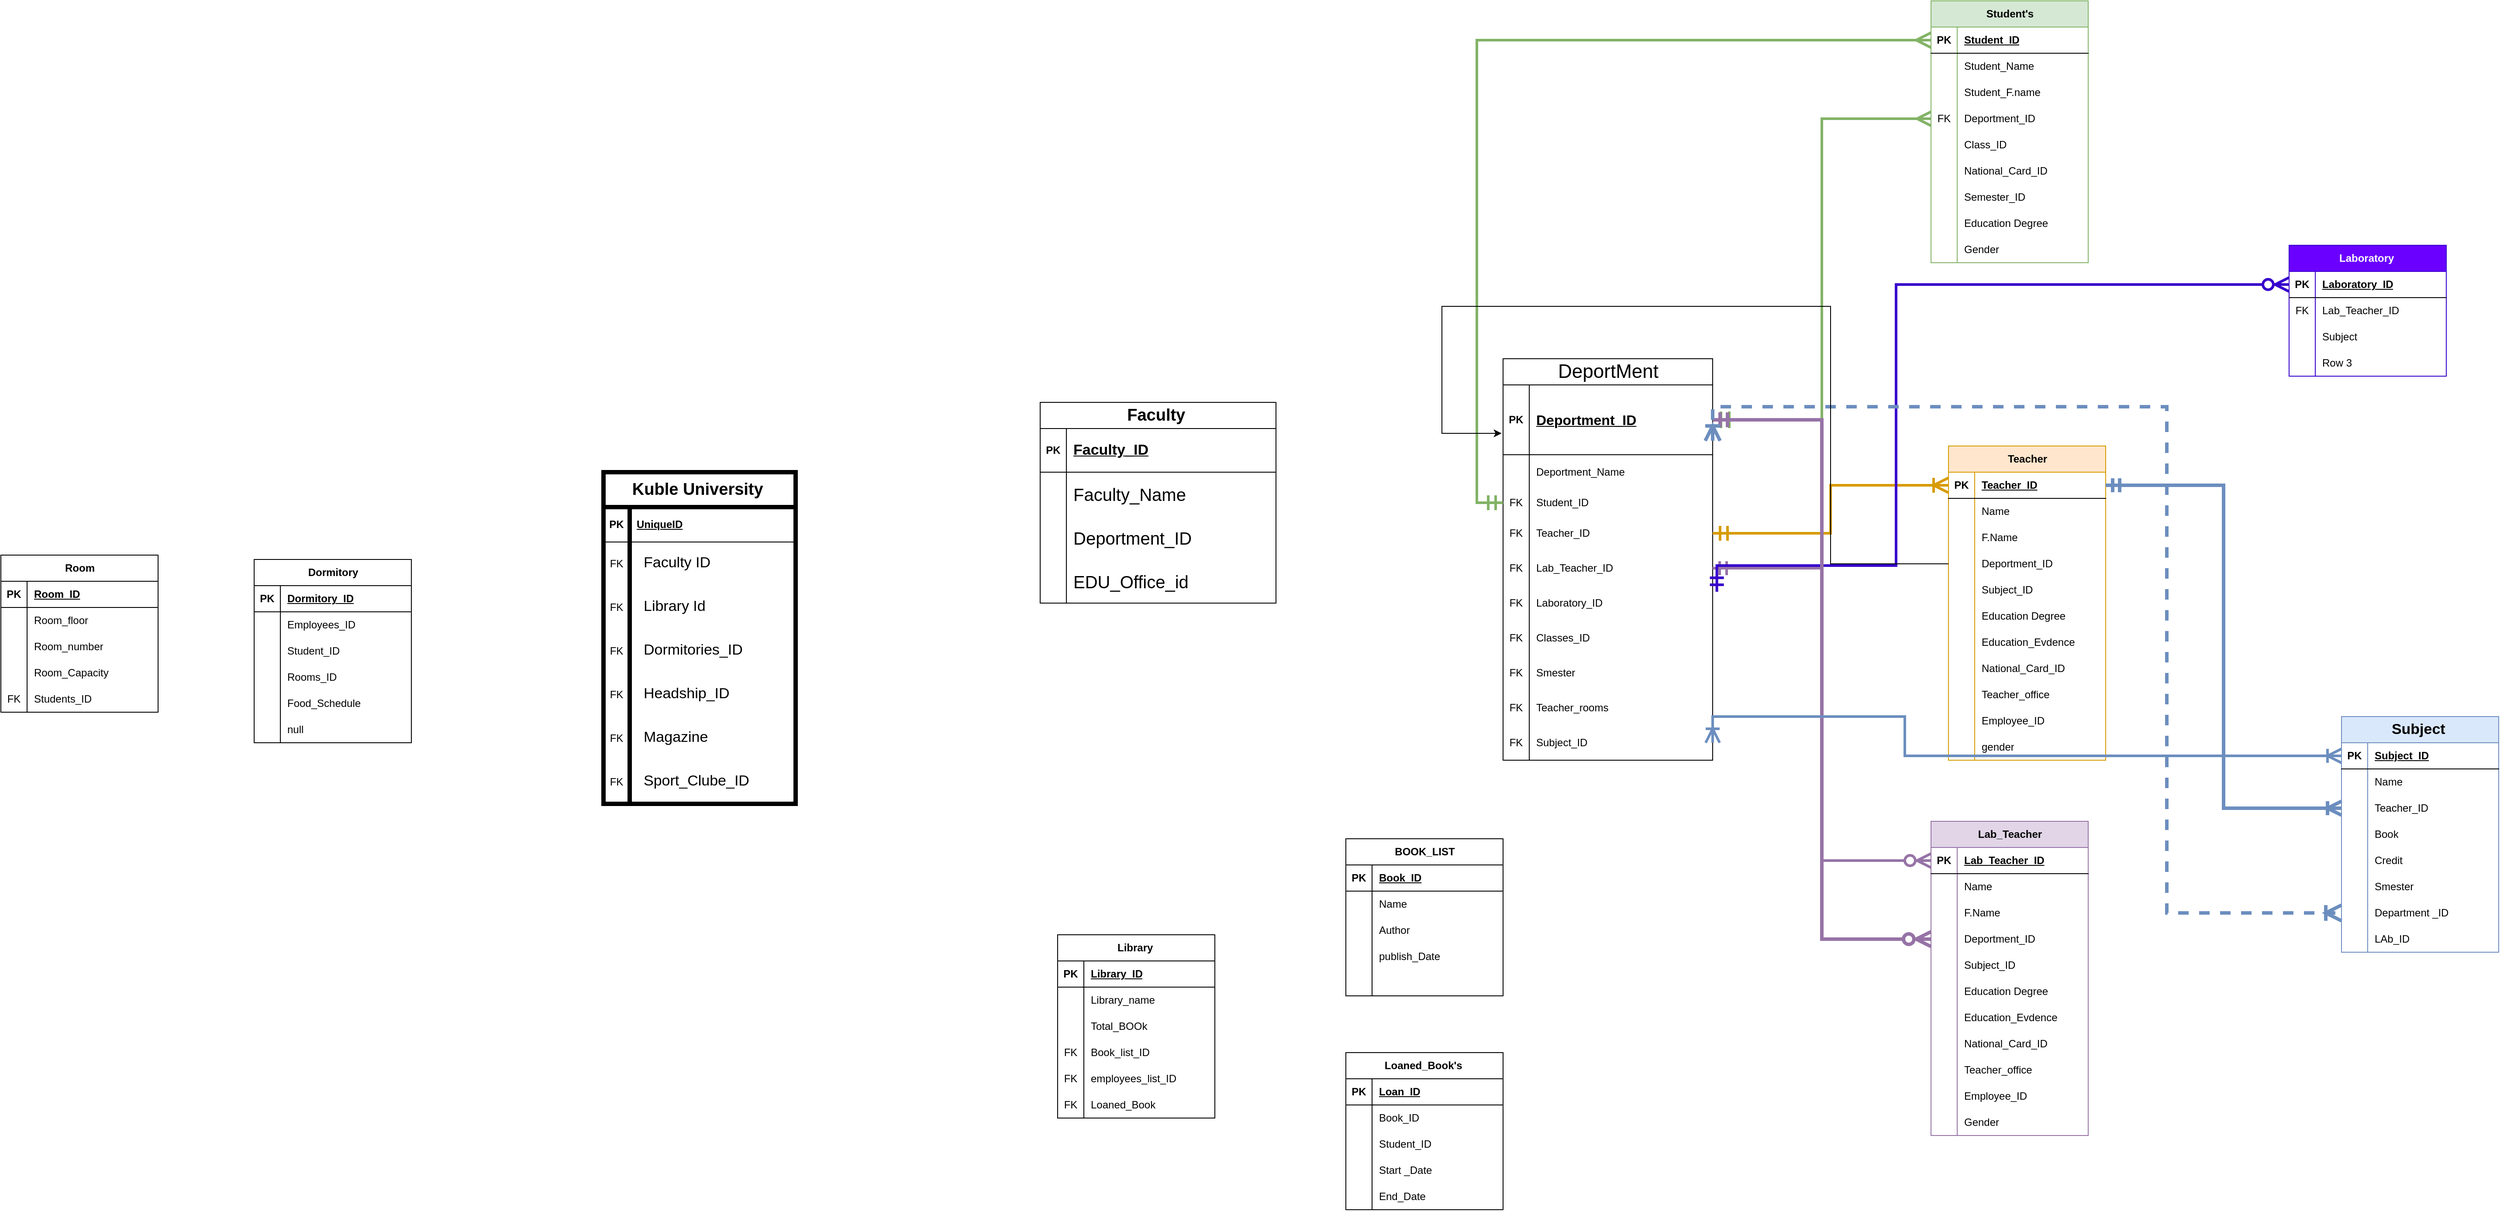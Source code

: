 <mxfile version="26.2.2">
  <diagram name="Page-1" id="t-ghZoE-_Kv6BBNgtWoa">
    <mxGraphModel dx="2925" dy="1960" grid="1" gridSize="10" guides="1" tooltips="1" connect="1" arrows="1" fold="1" page="1" pageScale="1" pageWidth="850" pageHeight="1100" math="0" shadow="0">
      <root>
        <mxCell id="0" />
        <mxCell id="1" parent="0" />
        <mxCell id="MSWrmg8L-1vJ9PuRJOgR-1" value="&lt;font style=&quot;font-size: 19px;&quot;&gt;Kuble University&amp;nbsp;&lt;/font&gt;" style="shape=table;startSize=40;container=1;collapsible=1;childLayout=tableLayout;fixedRows=1;rowLines=0;fontStyle=1;align=center;resizeLast=1;html=1;strokeWidth=5;" parent="1" vertex="1">
          <mxGeometry x="280" y="310" width="220" height="380" as="geometry" />
        </mxCell>
        <mxCell id="MSWrmg8L-1vJ9PuRJOgR-2" value="" style="shape=tableRow;horizontal=0;startSize=0;swimlaneHead=0;swimlaneBody=0;fillColor=none;collapsible=0;dropTarget=0;points=[[0,0.5],[1,0.5]];portConstraint=eastwest;top=0;left=0;right=0;bottom=1;" parent="MSWrmg8L-1vJ9PuRJOgR-1" vertex="1">
          <mxGeometry y="40" width="220" height="40" as="geometry" />
        </mxCell>
        <mxCell id="MSWrmg8L-1vJ9PuRJOgR-3" value="PK" style="shape=partialRectangle;connectable=0;fillColor=none;top=0;left=0;bottom=0;right=0;fontStyle=1;overflow=hidden;whiteSpace=wrap;html=1;" parent="MSWrmg8L-1vJ9PuRJOgR-2" vertex="1">
          <mxGeometry width="30" height="40" as="geometry">
            <mxRectangle width="30" height="40" as="alternateBounds" />
          </mxGeometry>
        </mxCell>
        <mxCell id="MSWrmg8L-1vJ9PuRJOgR-4" value="UniqueID" style="shape=partialRectangle;connectable=0;fillColor=none;top=0;left=0;bottom=0;right=0;align=left;spacingLeft=6;fontStyle=5;overflow=hidden;whiteSpace=wrap;html=1;" parent="MSWrmg8L-1vJ9PuRJOgR-2" vertex="1">
          <mxGeometry x="30" width="190" height="40" as="geometry">
            <mxRectangle width="190" height="40" as="alternateBounds" />
          </mxGeometry>
        </mxCell>
        <mxCell id="MSWrmg8L-1vJ9PuRJOgR-27" value="" style="shape=tableRow;horizontal=0;startSize=0;swimlaneHead=0;swimlaneBody=0;fillColor=none;collapsible=0;dropTarget=0;points=[[0,0.5],[1,0.5]];portConstraint=eastwest;top=0;left=0;right=0;bottom=0;" parent="MSWrmg8L-1vJ9PuRJOgR-1" vertex="1">
          <mxGeometry y="80" width="220" height="50" as="geometry" />
        </mxCell>
        <mxCell id="MSWrmg8L-1vJ9PuRJOgR-28" value="FK" style="shape=partialRectangle;connectable=0;fillColor=none;top=0;left=0;bottom=0;right=0;editable=1;overflow=hidden;whiteSpace=wrap;html=1;" parent="MSWrmg8L-1vJ9PuRJOgR-27" vertex="1">
          <mxGeometry width="30" height="50" as="geometry">
            <mxRectangle width="30" height="50" as="alternateBounds" />
          </mxGeometry>
        </mxCell>
        <mxCell id="MSWrmg8L-1vJ9PuRJOgR-29" value="Faculty ID" style="shape=partialRectangle;connectable=0;fillColor=none;top=0;left=0;bottom=0;right=0;align=left;spacingLeft=9;overflow=hidden;whiteSpace=wrap;html=1;spacing=7;spacingBottom=2;fontSize=17;" parent="MSWrmg8L-1vJ9PuRJOgR-27" vertex="1">
          <mxGeometry x="30" width="190" height="50" as="geometry">
            <mxRectangle width="190" height="50" as="alternateBounds" />
          </mxGeometry>
        </mxCell>
        <mxCell id="SbRaM2KIiNqMXiytpGii-35" value="" style="shape=tableRow;horizontal=0;startSize=0;swimlaneHead=0;swimlaneBody=0;fillColor=none;collapsible=0;dropTarget=0;points=[[0,0.5],[1,0.5]];portConstraint=eastwest;top=0;left=0;right=0;bottom=0;" parent="MSWrmg8L-1vJ9PuRJOgR-1" vertex="1">
          <mxGeometry y="130" width="220" height="50" as="geometry" />
        </mxCell>
        <mxCell id="SbRaM2KIiNqMXiytpGii-36" value="FK" style="shape=partialRectangle;connectable=0;fillColor=none;top=0;left=0;bottom=0;right=0;editable=1;overflow=hidden;whiteSpace=wrap;html=1;" parent="SbRaM2KIiNqMXiytpGii-35" vertex="1">
          <mxGeometry width="30" height="50" as="geometry">
            <mxRectangle width="30" height="50" as="alternateBounds" />
          </mxGeometry>
        </mxCell>
        <mxCell id="SbRaM2KIiNqMXiytpGii-37" value="Library Id" style="shape=partialRectangle;connectable=0;fillColor=none;top=0;left=0;bottom=0;right=0;align=left;spacingLeft=9;overflow=hidden;whiteSpace=wrap;html=1;spacing=7;spacingBottom=2;fontSize=17;" parent="SbRaM2KIiNqMXiytpGii-35" vertex="1">
          <mxGeometry x="30" width="190" height="50" as="geometry">
            <mxRectangle width="190" height="50" as="alternateBounds" />
          </mxGeometry>
        </mxCell>
        <mxCell id="SbRaM2KIiNqMXiytpGii-38" value="" style="shape=tableRow;horizontal=0;startSize=0;swimlaneHead=0;swimlaneBody=0;fillColor=none;collapsible=0;dropTarget=0;points=[[0,0.5],[1,0.5]];portConstraint=eastwest;top=0;left=0;right=0;bottom=0;" parent="MSWrmg8L-1vJ9PuRJOgR-1" vertex="1">
          <mxGeometry y="180" width="220" height="50" as="geometry" />
        </mxCell>
        <mxCell id="SbRaM2KIiNqMXiytpGii-39" value="FK" style="shape=partialRectangle;connectable=0;fillColor=none;top=0;left=0;bottom=0;right=0;editable=1;overflow=hidden;whiteSpace=wrap;html=1;" parent="SbRaM2KIiNqMXiytpGii-38" vertex="1">
          <mxGeometry width="30" height="50" as="geometry">
            <mxRectangle width="30" height="50" as="alternateBounds" />
          </mxGeometry>
        </mxCell>
        <mxCell id="SbRaM2KIiNqMXiytpGii-40" value="Dormitories_ID" style="shape=partialRectangle;connectable=0;fillColor=none;top=0;left=0;bottom=0;right=0;align=left;spacingLeft=9;overflow=hidden;whiteSpace=wrap;html=1;spacing=7;spacingBottom=2;fontSize=17;" parent="SbRaM2KIiNqMXiytpGii-38" vertex="1">
          <mxGeometry x="30" width="190" height="50" as="geometry">
            <mxRectangle width="190" height="50" as="alternateBounds" />
          </mxGeometry>
        </mxCell>
        <mxCell id="SbRaM2KIiNqMXiytpGii-41" value="" style="shape=tableRow;horizontal=0;startSize=0;swimlaneHead=0;swimlaneBody=0;fillColor=none;collapsible=0;dropTarget=0;points=[[0,0.5],[1,0.5]];portConstraint=eastwest;top=0;left=0;right=0;bottom=0;" parent="MSWrmg8L-1vJ9PuRJOgR-1" vertex="1">
          <mxGeometry y="230" width="220" height="50" as="geometry" />
        </mxCell>
        <mxCell id="SbRaM2KIiNqMXiytpGii-42" value="FK" style="shape=partialRectangle;connectable=0;fillColor=none;top=0;left=0;bottom=0;right=0;editable=1;overflow=hidden;whiteSpace=wrap;html=1;" parent="SbRaM2KIiNqMXiytpGii-41" vertex="1">
          <mxGeometry width="30" height="50" as="geometry">
            <mxRectangle width="30" height="50" as="alternateBounds" />
          </mxGeometry>
        </mxCell>
        <mxCell id="SbRaM2KIiNqMXiytpGii-43" value="Headship_ID" style="shape=partialRectangle;connectable=0;fillColor=none;top=0;left=0;bottom=0;right=0;align=left;spacingLeft=9;overflow=hidden;whiteSpace=wrap;html=1;spacing=7;spacingBottom=2;fontSize=17;" parent="SbRaM2KIiNqMXiytpGii-41" vertex="1">
          <mxGeometry x="30" width="190" height="50" as="geometry">
            <mxRectangle width="190" height="50" as="alternateBounds" />
          </mxGeometry>
        </mxCell>
        <mxCell id="SbRaM2KIiNqMXiytpGii-44" value="" style="shape=tableRow;horizontal=0;startSize=0;swimlaneHead=0;swimlaneBody=0;fillColor=none;collapsible=0;dropTarget=0;points=[[0,0.5],[1,0.5]];portConstraint=eastwest;top=0;left=0;right=0;bottom=0;" parent="MSWrmg8L-1vJ9PuRJOgR-1" vertex="1">
          <mxGeometry y="280" width="220" height="50" as="geometry" />
        </mxCell>
        <mxCell id="SbRaM2KIiNqMXiytpGii-45" value="FK" style="shape=partialRectangle;connectable=0;fillColor=none;top=0;left=0;bottom=0;right=0;editable=1;overflow=hidden;whiteSpace=wrap;html=1;" parent="SbRaM2KIiNqMXiytpGii-44" vertex="1">
          <mxGeometry width="30" height="50" as="geometry">
            <mxRectangle width="30" height="50" as="alternateBounds" />
          </mxGeometry>
        </mxCell>
        <mxCell id="SbRaM2KIiNqMXiytpGii-46" value="Magazine&amp;nbsp;" style="shape=partialRectangle;connectable=0;fillColor=none;top=0;left=0;bottom=0;right=0;align=left;spacingLeft=9;overflow=hidden;whiteSpace=wrap;html=1;spacing=7;spacingBottom=2;fontSize=17;" parent="SbRaM2KIiNqMXiytpGii-44" vertex="1">
          <mxGeometry x="30" width="190" height="50" as="geometry">
            <mxRectangle width="190" height="50" as="alternateBounds" />
          </mxGeometry>
        </mxCell>
        <mxCell id="SbRaM2KIiNqMXiytpGii-47" value="" style="shape=tableRow;horizontal=0;startSize=0;swimlaneHead=0;swimlaneBody=0;fillColor=none;collapsible=0;dropTarget=0;points=[[0,0.5],[1,0.5]];portConstraint=eastwest;top=0;left=0;right=0;bottom=0;" parent="MSWrmg8L-1vJ9PuRJOgR-1" vertex="1">
          <mxGeometry y="330" width="220" height="50" as="geometry" />
        </mxCell>
        <mxCell id="SbRaM2KIiNqMXiytpGii-48" value="FK" style="shape=partialRectangle;connectable=0;fillColor=none;top=0;left=0;bottom=0;right=0;editable=1;overflow=hidden;whiteSpace=wrap;html=1;" parent="SbRaM2KIiNqMXiytpGii-47" vertex="1">
          <mxGeometry width="30" height="50" as="geometry">
            <mxRectangle width="30" height="50" as="alternateBounds" />
          </mxGeometry>
        </mxCell>
        <mxCell id="SbRaM2KIiNqMXiytpGii-49" value="Sport_Clube_ID" style="shape=partialRectangle;connectable=0;fillColor=none;top=0;left=0;bottom=0;right=0;align=left;spacingLeft=9;overflow=hidden;whiteSpace=wrap;html=1;spacing=7;spacingBottom=2;fontSize=17;" parent="SbRaM2KIiNqMXiytpGii-47" vertex="1">
          <mxGeometry x="30" width="190" height="50" as="geometry">
            <mxRectangle width="190" height="50" as="alternateBounds" />
          </mxGeometry>
        </mxCell>
        <mxCell id="oWZcQhQBi2MZIgWci9ZN-17" value="Faculty&amp;nbsp;" style="shape=table;startSize=30;container=1;collapsible=1;childLayout=tableLayout;fixedRows=1;rowLines=0;fontStyle=1;align=center;resizeLast=1;html=1;fontSize=19;" parent="1" vertex="1">
          <mxGeometry x="780" y="230" width="270" height="230" as="geometry" />
        </mxCell>
        <mxCell id="oWZcQhQBi2MZIgWci9ZN-18" value="" style="shape=tableRow;horizontal=0;startSize=0;swimlaneHead=0;swimlaneBody=0;fillColor=none;collapsible=0;dropTarget=0;points=[[0,0.5],[1,0.5]];portConstraint=eastwest;top=0;left=0;right=0;bottom=1;" parent="oWZcQhQBi2MZIgWci9ZN-17" vertex="1">
          <mxGeometry y="30" width="270" height="50" as="geometry" />
        </mxCell>
        <mxCell id="oWZcQhQBi2MZIgWci9ZN-19" value="PK" style="shape=partialRectangle;connectable=0;fillColor=none;top=0;left=0;bottom=0;right=0;fontStyle=1;overflow=hidden;whiteSpace=wrap;html=1;" parent="oWZcQhQBi2MZIgWci9ZN-18" vertex="1">
          <mxGeometry width="30" height="50" as="geometry">
            <mxRectangle width="30" height="50" as="alternateBounds" />
          </mxGeometry>
        </mxCell>
        <mxCell id="oWZcQhQBi2MZIgWci9ZN-20" value="Faculty_ID" style="shape=partialRectangle;connectable=0;fillColor=none;top=0;left=0;bottom=0;right=0;align=left;spacingLeft=6;fontStyle=5;overflow=hidden;whiteSpace=wrap;html=1;fontSize=17;" parent="oWZcQhQBi2MZIgWci9ZN-18" vertex="1">
          <mxGeometry x="30" width="240" height="50" as="geometry">
            <mxRectangle width="240" height="50" as="alternateBounds" />
          </mxGeometry>
        </mxCell>
        <mxCell id="oWZcQhQBi2MZIgWci9ZN-21" value="" style="shape=tableRow;horizontal=0;startSize=0;swimlaneHead=0;swimlaneBody=0;fillColor=none;collapsible=0;dropTarget=0;points=[[0,0.5],[1,0.5]];portConstraint=eastwest;top=0;left=0;right=0;bottom=0;" parent="oWZcQhQBi2MZIgWci9ZN-17" vertex="1">
          <mxGeometry y="80" width="270" height="50" as="geometry" />
        </mxCell>
        <mxCell id="oWZcQhQBi2MZIgWci9ZN-22" value="" style="shape=partialRectangle;connectable=0;fillColor=none;top=0;left=0;bottom=0;right=0;editable=1;overflow=hidden;whiteSpace=wrap;html=1;" parent="oWZcQhQBi2MZIgWci9ZN-21" vertex="1">
          <mxGeometry width="30" height="50" as="geometry">
            <mxRectangle width="30" height="50" as="alternateBounds" />
          </mxGeometry>
        </mxCell>
        <mxCell id="oWZcQhQBi2MZIgWci9ZN-23" value="Faculty_Name" style="shape=partialRectangle;connectable=0;fillColor=none;top=0;left=0;bottom=0;right=0;align=left;spacingLeft=6;overflow=hidden;whiteSpace=wrap;html=1;fontSize=20;" parent="oWZcQhQBi2MZIgWci9ZN-21" vertex="1">
          <mxGeometry x="30" width="240" height="50" as="geometry">
            <mxRectangle width="240" height="50" as="alternateBounds" />
          </mxGeometry>
        </mxCell>
        <mxCell id="oWZcQhQBi2MZIgWci9ZN-30" value="" style="shape=tableRow;horizontal=0;startSize=0;swimlaneHead=0;swimlaneBody=0;fillColor=none;collapsible=0;dropTarget=0;points=[[0,0.5],[1,0.5]];portConstraint=eastwest;top=0;left=0;right=0;bottom=0;" parent="oWZcQhQBi2MZIgWci9ZN-17" vertex="1">
          <mxGeometry y="130" width="270" height="50" as="geometry" />
        </mxCell>
        <mxCell id="oWZcQhQBi2MZIgWci9ZN-31" value="" style="shape=partialRectangle;connectable=0;fillColor=none;top=0;left=0;bottom=0;right=0;editable=1;overflow=hidden;whiteSpace=wrap;html=1;" parent="oWZcQhQBi2MZIgWci9ZN-30" vertex="1">
          <mxGeometry width="30" height="50" as="geometry">
            <mxRectangle width="30" height="50" as="alternateBounds" />
          </mxGeometry>
        </mxCell>
        <mxCell id="oWZcQhQBi2MZIgWci9ZN-32" value="Deportment_ID" style="shape=partialRectangle;connectable=0;fillColor=none;top=0;left=0;bottom=0;right=0;align=left;spacingLeft=6;overflow=hidden;whiteSpace=wrap;html=1;fontSize=20;" parent="oWZcQhQBi2MZIgWci9ZN-30" vertex="1">
          <mxGeometry x="30" width="240" height="50" as="geometry">
            <mxRectangle width="240" height="50" as="alternateBounds" />
          </mxGeometry>
        </mxCell>
        <mxCell id="oWZcQhQBi2MZIgWci9ZN-33" value="" style="shape=tableRow;horizontal=0;startSize=0;swimlaneHead=0;swimlaneBody=0;fillColor=none;collapsible=0;dropTarget=0;points=[[0,0.5],[1,0.5]];portConstraint=eastwest;top=0;left=0;right=0;bottom=0;" parent="oWZcQhQBi2MZIgWci9ZN-17" vertex="1">
          <mxGeometry y="180" width="270" height="50" as="geometry" />
        </mxCell>
        <mxCell id="oWZcQhQBi2MZIgWci9ZN-34" value="" style="shape=partialRectangle;connectable=0;fillColor=none;top=0;left=0;bottom=0;right=0;editable=1;overflow=hidden;whiteSpace=wrap;html=1;" parent="oWZcQhQBi2MZIgWci9ZN-33" vertex="1">
          <mxGeometry width="30" height="50" as="geometry">
            <mxRectangle width="30" height="50" as="alternateBounds" />
          </mxGeometry>
        </mxCell>
        <mxCell id="oWZcQhQBi2MZIgWci9ZN-35" value="EDU_Office_id" style="shape=partialRectangle;connectable=0;fillColor=none;top=0;left=0;bottom=0;right=0;align=left;spacingLeft=6;overflow=hidden;whiteSpace=wrap;html=1;fontSize=20;" parent="oWZcQhQBi2MZIgWci9ZN-33" vertex="1">
          <mxGeometry x="30" width="240" height="50" as="geometry">
            <mxRectangle width="240" height="50" as="alternateBounds" />
          </mxGeometry>
        </mxCell>
        <mxCell id="oWZcQhQBi2MZIgWci9ZN-36" value="&lt;span style=&quot;font-weight: normal;&quot;&gt;&lt;font style=&quot;font-size: 22px;&quot;&gt;DeportMent&lt;/font&gt;&lt;/span&gt;" style="shape=table;startSize=30;container=1;collapsible=1;childLayout=tableLayout;fixedRows=1;rowLines=0;fontStyle=1;align=center;resizeLast=1;html=1;" parent="1" vertex="1">
          <mxGeometry x="1310" y="180" width="240" height="460" as="geometry" />
        </mxCell>
        <mxCell id="oWZcQhQBi2MZIgWci9ZN-37" value="" style="shape=tableRow;horizontal=0;startSize=0;swimlaneHead=0;swimlaneBody=0;fillColor=none;collapsible=0;dropTarget=0;points=[[0,0.5],[1,0.5]];portConstraint=eastwest;top=0;left=0;right=0;bottom=1;" parent="oWZcQhQBi2MZIgWci9ZN-36" vertex="1">
          <mxGeometry y="30" width="240" height="80" as="geometry" />
        </mxCell>
        <mxCell id="oWZcQhQBi2MZIgWci9ZN-38" value="PK" style="shape=partialRectangle;connectable=0;fillColor=none;top=0;left=0;bottom=0;right=0;fontStyle=1;overflow=hidden;whiteSpace=wrap;html=1;" parent="oWZcQhQBi2MZIgWci9ZN-37" vertex="1">
          <mxGeometry width="30" height="80" as="geometry">
            <mxRectangle width="30" height="80" as="alternateBounds" />
          </mxGeometry>
        </mxCell>
        <mxCell id="oWZcQhQBi2MZIgWci9ZN-39" value="&lt;font style=&quot;font-size: 16px;&quot;&gt;Deportment_ID&lt;/font&gt;" style="shape=partialRectangle;connectable=0;fillColor=none;top=0;left=0;bottom=0;right=0;align=left;spacingLeft=6;fontStyle=5;overflow=hidden;whiteSpace=wrap;html=1;" parent="oWZcQhQBi2MZIgWci9ZN-37" vertex="1">
          <mxGeometry x="30" width="210" height="80" as="geometry">
            <mxRectangle width="210" height="80" as="alternateBounds" />
          </mxGeometry>
        </mxCell>
        <mxCell id="oWZcQhQBi2MZIgWci9ZN-40" value="" style="shape=tableRow;horizontal=0;startSize=0;swimlaneHead=0;swimlaneBody=0;fillColor=none;collapsible=0;dropTarget=0;points=[[0,0.5],[1,0.5]];portConstraint=eastwest;top=0;left=0;right=0;bottom=0;" parent="oWZcQhQBi2MZIgWci9ZN-36" vertex="1">
          <mxGeometry y="110" width="240" height="40" as="geometry" />
        </mxCell>
        <mxCell id="oWZcQhQBi2MZIgWci9ZN-41" value="" style="shape=partialRectangle;connectable=0;fillColor=none;top=0;left=0;bottom=0;right=0;editable=1;overflow=hidden;whiteSpace=wrap;html=1;" parent="oWZcQhQBi2MZIgWci9ZN-40" vertex="1">
          <mxGeometry width="30" height="40" as="geometry">
            <mxRectangle width="30" height="40" as="alternateBounds" />
          </mxGeometry>
        </mxCell>
        <mxCell id="oWZcQhQBi2MZIgWci9ZN-42" value="Deportment_Name" style="shape=partialRectangle;connectable=0;fillColor=none;top=0;left=0;bottom=0;right=0;align=left;spacingLeft=6;overflow=hidden;whiteSpace=wrap;html=1;" parent="oWZcQhQBi2MZIgWci9ZN-40" vertex="1">
          <mxGeometry x="30" width="210" height="40" as="geometry">
            <mxRectangle width="210" height="40" as="alternateBounds" />
          </mxGeometry>
        </mxCell>
        <mxCell id="oWZcQhQBi2MZIgWci9ZN-43" value="" style="shape=tableRow;horizontal=0;startSize=0;swimlaneHead=0;swimlaneBody=0;fillColor=none;collapsible=0;dropTarget=0;points=[[0,0.5],[1,0.5]];portConstraint=eastwest;top=0;left=0;right=0;bottom=0;" parent="oWZcQhQBi2MZIgWci9ZN-36" vertex="1">
          <mxGeometry y="150" width="240" height="30" as="geometry" />
        </mxCell>
        <mxCell id="oWZcQhQBi2MZIgWci9ZN-44" value="FK" style="shape=partialRectangle;connectable=0;fillColor=none;top=0;left=0;bottom=0;right=0;editable=1;overflow=hidden;whiteSpace=wrap;html=1;" parent="oWZcQhQBi2MZIgWci9ZN-43" vertex="1">
          <mxGeometry width="30" height="30" as="geometry">
            <mxRectangle width="30" height="30" as="alternateBounds" />
          </mxGeometry>
        </mxCell>
        <mxCell id="oWZcQhQBi2MZIgWci9ZN-45" value="Student_ID" style="shape=partialRectangle;connectable=0;fillColor=none;top=0;left=0;bottom=0;right=0;align=left;spacingLeft=6;overflow=hidden;whiteSpace=wrap;html=1;" parent="oWZcQhQBi2MZIgWci9ZN-43" vertex="1">
          <mxGeometry x="30" width="210" height="30" as="geometry">
            <mxRectangle width="210" height="30" as="alternateBounds" />
          </mxGeometry>
        </mxCell>
        <mxCell id="oWZcQhQBi2MZIgWci9ZN-46" value="" style="shape=tableRow;horizontal=0;startSize=0;swimlaneHead=0;swimlaneBody=0;fillColor=none;collapsible=0;dropTarget=0;points=[[0,0.5],[1,0.5]];portConstraint=eastwest;top=0;left=0;right=0;bottom=0;" parent="oWZcQhQBi2MZIgWci9ZN-36" vertex="1">
          <mxGeometry y="180" width="240" height="40" as="geometry" />
        </mxCell>
        <mxCell id="oWZcQhQBi2MZIgWci9ZN-47" value="FK" style="shape=partialRectangle;connectable=0;fillColor=none;top=0;left=0;bottom=0;right=0;editable=1;overflow=hidden;whiteSpace=wrap;html=1;" parent="oWZcQhQBi2MZIgWci9ZN-46" vertex="1">
          <mxGeometry width="30" height="40" as="geometry">
            <mxRectangle width="30" height="40" as="alternateBounds" />
          </mxGeometry>
        </mxCell>
        <mxCell id="oWZcQhQBi2MZIgWci9ZN-48" value="Teacher_ID" style="shape=partialRectangle;connectable=0;fillColor=none;top=0;left=0;bottom=0;right=0;align=left;spacingLeft=6;overflow=hidden;whiteSpace=wrap;html=1;" parent="oWZcQhQBi2MZIgWci9ZN-46" vertex="1">
          <mxGeometry x="30" width="210" height="40" as="geometry">
            <mxRectangle width="210" height="40" as="alternateBounds" />
          </mxGeometry>
        </mxCell>
        <mxCell id="oWZcQhQBi2MZIgWci9ZN-53" value="" style="shape=tableRow;horizontal=0;startSize=0;swimlaneHead=0;swimlaneBody=0;fillColor=none;collapsible=0;dropTarget=0;points=[[0,0.5],[1,0.5]];portConstraint=eastwest;top=0;left=0;right=0;bottom=0;" parent="oWZcQhQBi2MZIgWci9ZN-36" vertex="1">
          <mxGeometry y="220" width="240" height="40" as="geometry" />
        </mxCell>
        <mxCell id="oWZcQhQBi2MZIgWci9ZN-54" value="FK" style="shape=partialRectangle;connectable=0;fillColor=none;top=0;left=0;bottom=0;right=0;editable=1;overflow=hidden;whiteSpace=wrap;html=1;" parent="oWZcQhQBi2MZIgWci9ZN-53" vertex="1">
          <mxGeometry width="30" height="40" as="geometry">
            <mxRectangle width="30" height="40" as="alternateBounds" />
          </mxGeometry>
        </mxCell>
        <mxCell id="oWZcQhQBi2MZIgWci9ZN-55" value="Lab_Teacher_ID" style="shape=partialRectangle;connectable=0;fillColor=none;top=0;left=0;bottom=0;right=0;align=left;spacingLeft=6;overflow=hidden;whiteSpace=wrap;html=1;" parent="oWZcQhQBi2MZIgWci9ZN-53" vertex="1">
          <mxGeometry x="30" width="210" height="40" as="geometry">
            <mxRectangle width="210" height="40" as="alternateBounds" />
          </mxGeometry>
        </mxCell>
        <mxCell id="oWZcQhQBi2MZIgWci9ZN-56" value="" style="shape=tableRow;horizontal=0;startSize=0;swimlaneHead=0;swimlaneBody=0;fillColor=none;collapsible=0;dropTarget=0;points=[[0,0.5],[1,0.5]];portConstraint=eastwest;top=0;left=0;right=0;bottom=0;" parent="oWZcQhQBi2MZIgWci9ZN-36" vertex="1">
          <mxGeometry y="260" width="240" height="40" as="geometry" />
        </mxCell>
        <mxCell id="oWZcQhQBi2MZIgWci9ZN-57" value="FK" style="shape=partialRectangle;connectable=0;fillColor=none;top=0;left=0;bottom=0;right=0;editable=1;overflow=hidden;whiteSpace=wrap;html=1;" parent="oWZcQhQBi2MZIgWci9ZN-56" vertex="1">
          <mxGeometry width="30" height="40" as="geometry">
            <mxRectangle width="30" height="40" as="alternateBounds" />
          </mxGeometry>
        </mxCell>
        <mxCell id="oWZcQhQBi2MZIgWci9ZN-58" value="Laboratory_ID&amp;nbsp;" style="shape=partialRectangle;connectable=0;fillColor=none;top=0;left=0;bottom=0;right=0;align=left;spacingLeft=6;overflow=hidden;whiteSpace=wrap;html=1;" parent="oWZcQhQBi2MZIgWci9ZN-56" vertex="1">
          <mxGeometry x="30" width="210" height="40" as="geometry">
            <mxRectangle width="210" height="40" as="alternateBounds" />
          </mxGeometry>
        </mxCell>
        <mxCell id="oWZcQhQBi2MZIgWci9ZN-59" value="" style="shape=tableRow;horizontal=0;startSize=0;swimlaneHead=0;swimlaneBody=0;fillColor=none;collapsible=0;dropTarget=0;points=[[0,0.5],[1,0.5]];portConstraint=eastwest;top=0;left=0;right=0;bottom=0;" parent="oWZcQhQBi2MZIgWci9ZN-36" vertex="1">
          <mxGeometry y="300" width="240" height="40" as="geometry" />
        </mxCell>
        <mxCell id="oWZcQhQBi2MZIgWci9ZN-60" value="FK" style="shape=partialRectangle;connectable=0;fillColor=none;top=0;left=0;bottom=0;right=0;editable=1;overflow=hidden;whiteSpace=wrap;html=1;" parent="oWZcQhQBi2MZIgWci9ZN-59" vertex="1">
          <mxGeometry width="30" height="40" as="geometry">
            <mxRectangle width="30" height="40" as="alternateBounds" />
          </mxGeometry>
        </mxCell>
        <mxCell id="oWZcQhQBi2MZIgWci9ZN-61" value="Classes_ID" style="shape=partialRectangle;connectable=0;fillColor=none;top=0;left=0;bottom=0;right=0;align=left;spacingLeft=6;overflow=hidden;whiteSpace=wrap;html=1;" parent="oWZcQhQBi2MZIgWci9ZN-59" vertex="1">
          <mxGeometry x="30" width="210" height="40" as="geometry">
            <mxRectangle width="210" height="40" as="alternateBounds" />
          </mxGeometry>
        </mxCell>
        <mxCell id="oWZcQhQBi2MZIgWci9ZN-138" value="" style="shape=tableRow;horizontal=0;startSize=0;swimlaneHead=0;swimlaneBody=0;fillColor=none;collapsible=0;dropTarget=0;points=[[0,0.5],[1,0.5]];portConstraint=eastwest;top=0;left=0;right=0;bottom=0;" parent="oWZcQhQBi2MZIgWci9ZN-36" vertex="1">
          <mxGeometry y="340" width="240" height="40" as="geometry" />
        </mxCell>
        <mxCell id="oWZcQhQBi2MZIgWci9ZN-139" value="FK" style="shape=partialRectangle;connectable=0;fillColor=none;top=0;left=0;bottom=0;right=0;editable=1;overflow=hidden;whiteSpace=wrap;html=1;" parent="oWZcQhQBi2MZIgWci9ZN-138" vertex="1">
          <mxGeometry width="30" height="40" as="geometry">
            <mxRectangle width="30" height="40" as="alternateBounds" />
          </mxGeometry>
        </mxCell>
        <mxCell id="oWZcQhQBi2MZIgWci9ZN-140" value="Smester" style="shape=partialRectangle;connectable=0;fillColor=none;top=0;left=0;bottom=0;right=0;align=left;spacingLeft=6;overflow=hidden;whiteSpace=wrap;html=1;" parent="oWZcQhQBi2MZIgWci9ZN-138" vertex="1">
          <mxGeometry x="30" width="210" height="40" as="geometry">
            <mxRectangle width="210" height="40" as="alternateBounds" />
          </mxGeometry>
        </mxCell>
        <mxCell id="U2NCIN4-_GtKNTxyQUw1-1" value="" style="shape=tableRow;horizontal=0;startSize=0;swimlaneHead=0;swimlaneBody=0;fillColor=none;collapsible=0;dropTarget=0;points=[[0,0.5],[1,0.5]];portConstraint=eastwest;top=0;left=0;right=0;bottom=0;" parent="oWZcQhQBi2MZIgWci9ZN-36" vertex="1">
          <mxGeometry y="380" width="240" height="40" as="geometry" />
        </mxCell>
        <mxCell id="U2NCIN4-_GtKNTxyQUw1-2" value="FK" style="shape=partialRectangle;connectable=0;fillColor=none;top=0;left=0;bottom=0;right=0;editable=1;overflow=hidden;whiteSpace=wrap;html=1;" parent="U2NCIN4-_GtKNTxyQUw1-1" vertex="1">
          <mxGeometry width="30" height="40" as="geometry">
            <mxRectangle width="30" height="40" as="alternateBounds" />
          </mxGeometry>
        </mxCell>
        <mxCell id="U2NCIN4-_GtKNTxyQUw1-3" value="Teacher_rooms" style="shape=partialRectangle;connectable=0;fillColor=none;top=0;left=0;bottom=0;right=0;align=left;spacingLeft=6;overflow=hidden;whiteSpace=wrap;html=1;" parent="U2NCIN4-_GtKNTxyQUw1-1" vertex="1">
          <mxGeometry x="30" width="210" height="40" as="geometry">
            <mxRectangle width="210" height="40" as="alternateBounds" />
          </mxGeometry>
        </mxCell>
        <mxCell id="U2NCIN4-_GtKNTxyQUw1-35" value="" style="shape=tableRow;horizontal=0;startSize=0;swimlaneHead=0;swimlaneBody=0;fillColor=none;collapsible=0;dropTarget=0;points=[[0,0.5],[1,0.5]];portConstraint=eastwest;top=0;left=0;right=0;bottom=0;" parent="oWZcQhQBi2MZIgWci9ZN-36" vertex="1">
          <mxGeometry y="420" width="240" height="40" as="geometry" />
        </mxCell>
        <mxCell id="U2NCIN4-_GtKNTxyQUw1-36" value="FK" style="shape=partialRectangle;connectable=0;fillColor=none;top=0;left=0;bottom=0;right=0;editable=1;overflow=hidden;whiteSpace=wrap;html=1;" parent="U2NCIN4-_GtKNTxyQUw1-35" vertex="1">
          <mxGeometry width="30" height="40" as="geometry">
            <mxRectangle width="30" height="40" as="alternateBounds" />
          </mxGeometry>
        </mxCell>
        <mxCell id="U2NCIN4-_GtKNTxyQUw1-37" value="Subject_ID" style="shape=partialRectangle;connectable=0;fillColor=none;top=0;left=0;bottom=0;right=0;align=left;spacingLeft=6;overflow=hidden;whiteSpace=wrap;html=1;" parent="U2NCIN4-_GtKNTxyQUw1-35" vertex="1">
          <mxGeometry x="30" width="210" height="40" as="geometry">
            <mxRectangle width="210" height="40" as="alternateBounds" />
          </mxGeometry>
        </mxCell>
        <mxCell id="oWZcQhQBi2MZIgWci9ZN-84" value="Student&#39;s" style="shape=table;startSize=30;container=1;collapsible=1;childLayout=tableLayout;fixedRows=1;rowLines=0;fontStyle=1;align=center;resizeLast=1;html=1;fillColor=#d5e8d4;strokeColor=#82b366;" parent="1" vertex="1">
          <mxGeometry x="1800" y="-230" width="180" height="300" as="geometry" />
        </mxCell>
        <mxCell id="oWZcQhQBi2MZIgWci9ZN-85" value="" style="shape=tableRow;horizontal=0;startSize=0;swimlaneHead=0;swimlaneBody=0;fillColor=none;collapsible=0;dropTarget=0;points=[[0,0.5],[1,0.5]];portConstraint=eastwest;top=0;left=0;right=0;bottom=1;" parent="oWZcQhQBi2MZIgWci9ZN-84" vertex="1">
          <mxGeometry y="30" width="180" height="30" as="geometry" />
        </mxCell>
        <mxCell id="oWZcQhQBi2MZIgWci9ZN-86" value="PK" style="shape=partialRectangle;connectable=0;fillColor=none;top=0;left=0;bottom=0;right=0;fontStyle=1;overflow=hidden;whiteSpace=wrap;html=1;" parent="oWZcQhQBi2MZIgWci9ZN-85" vertex="1">
          <mxGeometry width="30" height="30" as="geometry">
            <mxRectangle width="30" height="30" as="alternateBounds" />
          </mxGeometry>
        </mxCell>
        <mxCell id="oWZcQhQBi2MZIgWci9ZN-87" value="Student_ID" style="shape=partialRectangle;connectable=0;fillColor=none;top=0;left=0;bottom=0;right=0;align=left;spacingLeft=6;fontStyle=5;overflow=hidden;whiteSpace=wrap;html=1;" parent="oWZcQhQBi2MZIgWci9ZN-85" vertex="1">
          <mxGeometry x="30" width="150" height="30" as="geometry">
            <mxRectangle width="150" height="30" as="alternateBounds" />
          </mxGeometry>
        </mxCell>
        <mxCell id="oWZcQhQBi2MZIgWci9ZN-88" value="" style="shape=tableRow;horizontal=0;startSize=0;swimlaneHead=0;swimlaneBody=0;fillColor=none;collapsible=0;dropTarget=0;points=[[0,0.5],[1,0.5]];portConstraint=eastwest;top=0;left=0;right=0;bottom=0;" parent="oWZcQhQBi2MZIgWci9ZN-84" vertex="1">
          <mxGeometry y="60" width="180" height="30" as="geometry" />
        </mxCell>
        <mxCell id="oWZcQhQBi2MZIgWci9ZN-89" value="" style="shape=partialRectangle;connectable=0;fillColor=none;top=0;left=0;bottom=0;right=0;editable=1;overflow=hidden;whiteSpace=wrap;html=1;" parent="oWZcQhQBi2MZIgWci9ZN-88" vertex="1">
          <mxGeometry width="30" height="30" as="geometry">
            <mxRectangle width="30" height="30" as="alternateBounds" />
          </mxGeometry>
        </mxCell>
        <mxCell id="oWZcQhQBi2MZIgWci9ZN-90" value="Student_Name" style="shape=partialRectangle;connectable=0;fillColor=none;top=0;left=0;bottom=0;right=0;align=left;spacingLeft=6;overflow=hidden;whiteSpace=wrap;html=1;" parent="oWZcQhQBi2MZIgWci9ZN-88" vertex="1">
          <mxGeometry x="30" width="150" height="30" as="geometry">
            <mxRectangle width="150" height="30" as="alternateBounds" />
          </mxGeometry>
        </mxCell>
        <mxCell id="oWZcQhQBi2MZIgWci9ZN-91" value="" style="shape=tableRow;horizontal=0;startSize=0;swimlaneHead=0;swimlaneBody=0;fillColor=none;collapsible=0;dropTarget=0;points=[[0,0.5],[1,0.5]];portConstraint=eastwest;top=0;left=0;right=0;bottom=0;" parent="oWZcQhQBi2MZIgWci9ZN-84" vertex="1">
          <mxGeometry y="90" width="180" height="30" as="geometry" />
        </mxCell>
        <mxCell id="oWZcQhQBi2MZIgWci9ZN-92" value="" style="shape=partialRectangle;connectable=0;fillColor=none;top=0;left=0;bottom=0;right=0;editable=1;overflow=hidden;whiteSpace=wrap;html=1;" parent="oWZcQhQBi2MZIgWci9ZN-91" vertex="1">
          <mxGeometry width="30" height="30" as="geometry">
            <mxRectangle width="30" height="30" as="alternateBounds" />
          </mxGeometry>
        </mxCell>
        <mxCell id="oWZcQhQBi2MZIgWci9ZN-93" value="Student_F.name" style="shape=partialRectangle;connectable=0;fillColor=none;top=0;left=0;bottom=0;right=0;align=left;spacingLeft=6;overflow=hidden;whiteSpace=wrap;html=1;" parent="oWZcQhQBi2MZIgWci9ZN-91" vertex="1">
          <mxGeometry x="30" width="150" height="30" as="geometry">
            <mxRectangle width="150" height="30" as="alternateBounds" />
          </mxGeometry>
        </mxCell>
        <mxCell id="oWZcQhQBi2MZIgWci9ZN-94" value="" style="shape=tableRow;horizontal=0;startSize=0;swimlaneHead=0;swimlaneBody=0;fillColor=none;collapsible=0;dropTarget=0;points=[[0,0.5],[1,0.5]];portConstraint=eastwest;top=0;left=0;right=0;bottom=0;" parent="oWZcQhQBi2MZIgWci9ZN-84" vertex="1">
          <mxGeometry y="120" width="180" height="30" as="geometry" />
        </mxCell>
        <mxCell id="oWZcQhQBi2MZIgWci9ZN-95" value="FK" style="shape=partialRectangle;connectable=0;fillColor=none;top=0;left=0;bottom=0;right=0;editable=1;overflow=hidden;whiteSpace=wrap;html=1;" parent="oWZcQhQBi2MZIgWci9ZN-94" vertex="1">
          <mxGeometry width="30" height="30" as="geometry">
            <mxRectangle width="30" height="30" as="alternateBounds" />
          </mxGeometry>
        </mxCell>
        <mxCell id="oWZcQhQBi2MZIgWci9ZN-96" value="Deportment_ID&amp;nbsp;" style="shape=partialRectangle;connectable=0;fillColor=none;top=0;left=0;bottom=0;right=0;align=left;spacingLeft=6;overflow=hidden;whiteSpace=wrap;html=1;" parent="oWZcQhQBi2MZIgWci9ZN-94" vertex="1">
          <mxGeometry x="30" width="150" height="30" as="geometry">
            <mxRectangle width="150" height="30" as="alternateBounds" />
          </mxGeometry>
        </mxCell>
        <mxCell id="oWZcQhQBi2MZIgWci9ZN-126" value="" style="shape=tableRow;horizontal=0;startSize=0;swimlaneHead=0;swimlaneBody=0;fillColor=none;collapsible=0;dropTarget=0;points=[[0,0.5],[1,0.5]];portConstraint=eastwest;top=0;left=0;right=0;bottom=0;" parent="oWZcQhQBi2MZIgWci9ZN-84" vertex="1">
          <mxGeometry y="150" width="180" height="30" as="geometry" />
        </mxCell>
        <mxCell id="oWZcQhQBi2MZIgWci9ZN-127" value="" style="shape=partialRectangle;connectable=0;fillColor=none;top=0;left=0;bottom=0;right=0;editable=1;overflow=hidden;whiteSpace=wrap;html=1;" parent="oWZcQhQBi2MZIgWci9ZN-126" vertex="1">
          <mxGeometry width="30" height="30" as="geometry">
            <mxRectangle width="30" height="30" as="alternateBounds" />
          </mxGeometry>
        </mxCell>
        <mxCell id="oWZcQhQBi2MZIgWci9ZN-128" value="Class_ID" style="shape=partialRectangle;connectable=0;fillColor=none;top=0;left=0;bottom=0;right=0;align=left;spacingLeft=6;overflow=hidden;whiteSpace=wrap;html=1;" parent="oWZcQhQBi2MZIgWci9ZN-126" vertex="1">
          <mxGeometry x="30" width="150" height="30" as="geometry">
            <mxRectangle width="150" height="30" as="alternateBounds" />
          </mxGeometry>
        </mxCell>
        <mxCell id="oWZcQhQBi2MZIgWci9ZN-129" value="" style="shape=tableRow;horizontal=0;startSize=0;swimlaneHead=0;swimlaneBody=0;fillColor=none;collapsible=0;dropTarget=0;points=[[0,0.5],[1,0.5]];portConstraint=eastwest;top=0;left=0;right=0;bottom=0;" parent="oWZcQhQBi2MZIgWci9ZN-84" vertex="1">
          <mxGeometry y="180" width="180" height="30" as="geometry" />
        </mxCell>
        <mxCell id="oWZcQhQBi2MZIgWci9ZN-130" value="" style="shape=partialRectangle;connectable=0;fillColor=none;top=0;left=0;bottom=0;right=0;editable=1;overflow=hidden;whiteSpace=wrap;html=1;" parent="oWZcQhQBi2MZIgWci9ZN-129" vertex="1">
          <mxGeometry width="30" height="30" as="geometry">
            <mxRectangle width="30" height="30" as="alternateBounds" />
          </mxGeometry>
        </mxCell>
        <mxCell id="oWZcQhQBi2MZIgWci9ZN-131" value="National_Card_ID" style="shape=partialRectangle;connectable=0;fillColor=none;top=0;left=0;bottom=0;right=0;align=left;spacingLeft=6;overflow=hidden;whiteSpace=wrap;html=1;" parent="oWZcQhQBi2MZIgWci9ZN-129" vertex="1">
          <mxGeometry x="30" width="150" height="30" as="geometry">
            <mxRectangle width="150" height="30" as="alternateBounds" />
          </mxGeometry>
        </mxCell>
        <mxCell id="oWZcQhQBi2MZIgWci9ZN-132" value="" style="shape=tableRow;horizontal=0;startSize=0;swimlaneHead=0;swimlaneBody=0;fillColor=none;collapsible=0;dropTarget=0;points=[[0,0.5],[1,0.5]];portConstraint=eastwest;top=0;left=0;right=0;bottom=0;" parent="oWZcQhQBi2MZIgWci9ZN-84" vertex="1">
          <mxGeometry y="210" width="180" height="30" as="geometry" />
        </mxCell>
        <mxCell id="oWZcQhQBi2MZIgWci9ZN-133" value="" style="shape=partialRectangle;connectable=0;fillColor=none;top=0;left=0;bottom=0;right=0;editable=1;overflow=hidden;whiteSpace=wrap;html=1;" parent="oWZcQhQBi2MZIgWci9ZN-132" vertex="1">
          <mxGeometry width="30" height="30" as="geometry">
            <mxRectangle width="30" height="30" as="alternateBounds" />
          </mxGeometry>
        </mxCell>
        <mxCell id="oWZcQhQBi2MZIgWci9ZN-134" value="Semester_ID" style="shape=partialRectangle;connectable=0;fillColor=none;top=0;left=0;bottom=0;right=0;align=left;spacingLeft=6;overflow=hidden;whiteSpace=wrap;html=1;" parent="oWZcQhQBi2MZIgWci9ZN-132" vertex="1">
          <mxGeometry x="30" width="150" height="30" as="geometry">
            <mxRectangle width="150" height="30" as="alternateBounds" />
          </mxGeometry>
        </mxCell>
        <mxCell id="oWZcQhQBi2MZIgWci9ZN-135" value="" style="shape=tableRow;horizontal=0;startSize=0;swimlaneHead=0;swimlaneBody=0;fillColor=none;collapsible=0;dropTarget=0;points=[[0,0.5],[1,0.5]];portConstraint=eastwest;top=0;left=0;right=0;bottom=0;" parent="oWZcQhQBi2MZIgWci9ZN-84" vertex="1">
          <mxGeometry y="240" width="180" height="30" as="geometry" />
        </mxCell>
        <mxCell id="oWZcQhQBi2MZIgWci9ZN-136" value="" style="shape=partialRectangle;connectable=0;fillColor=none;top=0;left=0;bottom=0;right=0;editable=1;overflow=hidden;whiteSpace=wrap;html=1;" parent="oWZcQhQBi2MZIgWci9ZN-135" vertex="1">
          <mxGeometry width="30" height="30" as="geometry">
            <mxRectangle width="30" height="30" as="alternateBounds" />
          </mxGeometry>
        </mxCell>
        <mxCell id="oWZcQhQBi2MZIgWci9ZN-137" value="Education Degree&amp;nbsp;" style="shape=partialRectangle;connectable=0;fillColor=none;top=0;left=0;bottom=0;right=0;align=left;spacingLeft=6;overflow=hidden;whiteSpace=wrap;html=1;" parent="oWZcQhQBi2MZIgWci9ZN-135" vertex="1">
          <mxGeometry x="30" width="150" height="30" as="geometry">
            <mxRectangle width="150" height="30" as="alternateBounds" />
          </mxGeometry>
        </mxCell>
        <mxCell id="SbRaM2KIiNqMXiytpGii-26" value="" style="shape=tableRow;horizontal=0;startSize=0;swimlaneHead=0;swimlaneBody=0;fillColor=none;collapsible=0;dropTarget=0;points=[[0,0.5],[1,0.5]];portConstraint=eastwest;top=0;left=0;right=0;bottom=0;" parent="oWZcQhQBi2MZIgWci9ZN-84" vertex="1">
          <mxGeometry y="270" width="180" height="30" as="geometry" />
        </mxCell>
        <mxCell id="SbRaM2KIiNqMXiytpGii-27" value="" style="shape=partialRectangle;connectable=0;fillColor=none;top=0;left=0;bottom=0;right=0;editable=1;overflow=hidden;whiteSpace=wrap;html=1;" parent="SbRaM2KIiNqMXiytpGii-26" vertex="1">
          <mxGeometry width="30" height="30" as="geometry">
            <mxRectangle width="30" height="30" as="alternateBounds" />
          </mxGeometry>
        </mxCell>
        <mxCell id="SbRaM2KIiNqMXiytpGii-28" value="Gender" style="shape=partialRectangle;connectable=0;fillColor=none;top=0;left=0;bottom=0;right=0;align=left;spacingLeft=6;overflow=hidden;whiteSpace=wrap;html=1;" parent="SbRaM2KIiNqMXiytpGii-26" vertex="1">
          <mxGeometry x="30" width="150" height="30" as="geometry">
            <mxRectangle width="150" height="30" as="alternateBounds" />
          </mxGeometry>
        </mxCell>
        <mxCell id="oWZcQhQBi2MZIgWci9ZN-143" value="Teacher" style="shape=table;startSize=30;container=1;collapsible=1;childLayout=tableLayout;fixedRows=1;rowLines=0;fontStyle=1;align=center;resizeLast=1;html=1;fillColor=#ffe6cc;strokeColor=#d79b00;" parent="1" vertex="1">
          <mxGeometry x="1820" y="280" width="180" height="360.0" as="geometry" />
        </mxCell>
        <mxCell id="oWZcQhQBi2MZIgWci9ZN-144" value="" style="shape=tableRow;horizontal=0;startSize=0;swimlaneHead=0;swimlaneBody=0;fillColor=none;collapsible=0;dropTarget=0;points=[[0,0.5],[1,0.5]];portConstraint=eastwest;top=0;left=0;right=0;bottom=1;" parent="oWZcQhQBi2MZIgWci9ZN-143" vertex="1">
          <mxGeometry y="30" width="180" height="30" as="geometry" />
        </mxCell>
        <mxCell id="oWZcQhQBi2MZIgWci9ZN-145" value="PK" style="shape=partialRectangle;connectable=0;fillColor=none;top=0;left=0;bottom=0;right=0;fontStyle=1;overflow=hidden;whiteSpace=wrap;html=1;" parent="oWZcQhQBi2MZIgWci9ZN-144" vertex="1">
          <mxGeometry width="30" height="30" as="geometry">
            <mxRectangle width="30" height="30" as="alternateBounds" />
          </mxGeometry>
        </mxCell>
        <mxCell id="oWZcQhQBi2MZIgWci9ZN-146" value="Teacher_ID" style="shape=partialRectangle;connectable=0;fillColor=none;top=0;left=0;bottom=0;right=0;align=left;spacingLeft=6;fontStyle=5;overflow=hidden;whiteSpace=wrap;html=1;" parent="oWZcQhQBi2MZIgWci9ZN-144" vertex="1">
          <mxGeometry x="30" width="150" height="30" as="geometry">
            <mxRectangle width="150" height="30" as="alternateBounds" />
          </mxGeometry>
        </mxCell>
        <mxCell id="oWZcQhQBi2MZIgWci9ZN-147" value="" style="shape=tableRow;horizontal=0;startSize=0;swimlaneHead=0;swimlaneBody=0;fillColor=none;collapsible=0;dropTarget=0;points=[[0,0.5],[1,0.5]];portConstraint=eastwest;top=0;left=0;right=0;bottom=0;" parent="oWZcQhQBi2MZIgWci9ZN-143" vertex="1">
          <mxGeometry y="60" width="180" height="30" as="geometry" />
        </mxCell>
        <mxCell id="oWZcQhQBi2MZIgWci9ZN-148" value="" style="shape=partialRectangle;connectable=0;fillColor=none;top=0;left=0;bottom=0;right=0;editable=1;overflow=hidden;whiteSpace=wrap;html=1;" parent="oWZcQhQBi2MZIgWci9ZN-147" vertex="1">
          <mxGeometry width="30" height="30" as="geometry">
            <mxRectangle width="30" height="30" as="alternateBounds" />
          </mxGeometry>
        </mxCell>
        <mxCell id="oWZcQhQBi2MZIgWci9ZN-149" value="Name" style="shape=partialRectangle;connectable=0;fillColor=none;top=0;left=0;bottom=0;right=0;align=left;spacingLeft=6;overflow=hidden;whiteSpace=wrap;html=1;" parent="oWZcQhQBi2MZIgWci9ZN-147" vertex="1">
          <mxGeometry x="30" width="150" height="30" as="geometry">
            <mxRectangle width="150" height="30" as="alternateBounds" />
          </mxGeometry>
        </mxCell>
        <mxCell id="oWZcQhQBi2MZIgWci9ZN-150" value="" style="shape=tableRow;horizontal=0;startSize=0;swimlaneHead=0;swimlaneBody=0;fillColor=none;collapsible=0;dropTarget=0;points=[[0,0.5],[1,0.5]];portConstraint=eastwest;top=0;left=0;right=0;bottom=0;" parent="oWZcQhQBi2MZIgWci9ZN-143" vertex="1">
          <mxGeometry y="90" width="180" height="30" as="geometry" />
        </mxCell>
        <mxCell id="oWZcQhQBi2MZIgWci9ZN-151" value="" style="shape=partialRectangle;connectable=0;fillColor=none;top=0;left=0;bottom=0;right=0;editable=1;overflow=hidden;whiteSpace=wrap;html=1;" parent="oWZcQhQBi2MZIgWci9ZN-150" vertex="1">
          <mxGeometry width="30" height="30" as="geometry">
            <mxRectangle width="30" height="30" as="alternateBounds" />
          </mxGeometry>
        </mxCell>
        <mxCell id="oWZcQhQBi2MZIgWci9ZN-152" value="F.Name" style="shape=partialRectangle;connectable=0;fillColor=none;top=0;left=0;bottom=0;right=0;align=left;spacingLeft=6;overflow=hidden;whiteSpace=wrap;html=1;" parent="oWZcQhQBi2MZIgWci9ZN-150" vertex="1">
          <mxGeometry x="30" width="150" height="30" as="geometry">
            <mxRectangle width="150" height="30" as="alternateBounds" />
          </mxGeometry>
        </mxCell>
        <mxCell id="oWZcQhQBi2MZIgWci9ZN-153" value="" style="shape=tableRow;horizontal=0;startSize=0;swimlaneHead=0;swimlaneBody=0;fillColor=none;collapsible=0;dropTarget=0;points=[[0,0.5],[1,0.5]];portConstraint=eastwest;top=0;left=0;right=0;bottom=0;" parent="oWZcQhQBi2MZIgWci9ZN-143" vertex="1">
          <mxGeometry y="120" width="180" height="30" as="geometry" />
        </mxCell>
        <mxCell id="oWZcQhQBi2MZIgWci9ZN-154" value="" style="shape=partialRectangle;connectable=0;fillColor=none;top=0;left=0;bottom=0;right=0;editable=1;overflow=hidden;whiteSpace=wrap;html=1;" parent="oWZcQhQBi2MZIgWci9ZN-153" vertex="1">
          <mxGeometry width="30" height="30" as="geometry">
            <mxRectangle width="30" height="30" as="alternateBounds" />
          </mxGeometry>
        </mxCell>
        <mxCell id="oWZcQhQBi2MZIgWci9ZN-155" value="Deportment_ID" style="shape=partialRectangle;connectable=0;fillColor=none;top=0;left=0;bottom=0;right=0;align=left;spacingLeft=6;overflow=hidden;whiteSpace=wrap;html=1;" parent="oWZcQhQBi2MZIgWci9ZN-153" vertex="1">
          <mxGeometry x="30" width="150" height="30" as="geometry">
            <mxRectangle width="150" height="30" as="alternateBounds" />
          </mxGeometry>
        </mxCell>
        <mxCell id="oWZcQhQBi2MZIgWci9ZN-156" value="" style="shape=tableRow;horizontal=0;startSize=0;swimlaneHead=0;swimlaneBody=0;fillColor=none;collapsible=0;dropTarget=0;points=[[0,0.5],[1,0.5]];portConstraint=eastwest;top=0;left=0;right=0;bottom=0;" parent="oWZcQhQBi2MZIgWci9ZN-143" vertex="1">
          <mxGeometry y="150" width="180" height="30" as="geometry" />
        </mxCell>
        <mxCell id="oWZcQhQBi2MZIgWci9ZN-157" value="" style="shape=partialRectangle;connectable=0;fillColor=none;top=0;left=0;bottom=0;right=0;editable=1;overflow=hidden;whiteSpace=wrap;html=1;" parent="oWZcQhQBi2MZIgWci9ZN-156" vertex="1">
          <mxGeometry width="30" height="30" as="geometry">
            <mxRectangle width="30" height="30" as="alternateBounds" />
          </mxGeometry>
        </mxCell>
        <mxCell id="oWZcQhQBi2MZIgWci9ZN-158" value="Subject_ID" style="shape=partialRectangle;connectable=0;fillColor=none;top=0;left=0;bottom=0;right=0;align=left;spacingLeft=6;overflow=hidden;whiteSpace=wrap;html=1;" parent="oWZcQhQBi2MZIgWci9ZN-156" vertex="1">
          <mxGeometry x="30" width="150" height="30" as="geometry">
            <mxRectangle width="150" height="30" as="alternateBounds" />
          </mxGeometry>
        </mxCell>
        <mxCell id="oWZcQhQBi2MZIgWci9ZN-159" value="" style="shape=tableRow;horizontal=0;startSize=0;swimlaneHead=0;swimlaneBody=0;fillColor=none;collapsible=0;dropTarget=0;points=[[0,0.5],[1,0.5]];portConstraint=eastwest;top=0;left=0;right=0;bottom=0;" parent="oWZcQhQBi2MZIgWci9ZN-143" vertex="1">
          <mxGeometry y="180" width="180" height="30" as="geometry" />
        </mxCell>
        <mxCell id="oWZcQhQBi2MZIgWci9ZN-160" value="" style="shape=partialRectangle;connectable=0;fillColor=none;top=0;left=0;bottom=0;right=0;editable=1;overflow=hidden;whiteSpace=wrap;html=1;" parent="oWZcQhQBi2MZIgWci9ZN-159" vertex="1">
          <mxGeometry width="30" height="30" as="geometry">
            <mxRectangle width="30" height="30" as="alternateBounds" />
          </mxGeometry>
        </mxCell>
        <mxCell id="oWZcQhQBi2MZIgWci9ZN-161" value="Education Degree&amp;nbsp;" style="shape=partialRectangle;connectable=0;fillColor=none;top=0;left=0;bottom=0;right=0;align=left;spacingLeft=6;overflow=hidden;whiteSpace=wrap;html=1;" parent="oWZcQhQBi2MZIgWci9ZN-159" vertex="1">
          <mxGeometry x="30" width="150" height="30" as="geometry">
            <mxRectangle width="150" height="30" as="alternateBounds" />
          </mxGeometry>
        </mxCell>
        <mxCell id="oWZcQhQBi2MZIgWci9ZN-162" value="" style="shape=tableRow;horizontal=0;startSize=0;swimlaneHead=0;swimlaneBody=0;fillColor=none;collapsible=0;dropTarget=0;points=[[0,0.5],[1,0.5]];portConstraint=eastwest;top=0;left=0;right=0;bottom=0;" parent="oWZcQhQBi2MZIgWci9ZN-143" vertex="1">
          <mxGeometry y="210" width="180" height="30" as="geometry" />
        </mxCell>
        <mxCell id="oWZcQhQBi2MZIgWci9ZN-163" value="" style="shape=partialRectangle;connectable=0;fillColor=none;top=0;left=0;bottom=0;right=0;editable=1;overflow=hidden;whiteSpace=wrap;html=1;" parent="oWZcQhQBi2MZIgWci9ZN-162" vertex="1">
          <mxGeometry width="30" height="30" as="geometry">
            <mxRectangle width="30" height="30" as="alternateBounds" />
          </mxGeometry>
        </mxCell>
        <mxCell id="oWZcQhQBi2MZIgWci9ZN-164" value="Education_Evdence" style="shape=partialRectangle;connectable=0;fillColor=none;top=0;left=0;bottom=0;right=0;align=left;spacingLeft=6;overflow=hidden;whiteSpace=wrap;html=1;" parent="oWZcQhQBi2MZIgWci9ZN-162" vertex="1">
          <mxGeometry x="30" width="150" height="30" as="geometry">
            <mxRectangle width="150" height="30" as="alternateBounds" />
          </mxGeometry>
        </mxCell>
        <mxCell id="oWZcQhQBi2MZIgWci9ZN-165" value="" style="shape=tableRow;horizontal=0;startSize=0;swimlaneHead=0;swimlaneBody=0;fillColor=none;collapsible=0;dropTarget=0;points=[[0,0.5],[1,0.5]];portConstraint=eastwest;top=0;left=0;right=0;bottom=0;" parent="oWZcQhQBi2MZIgWci9ZN-143" vertex="1">
          <mxGeometry y="240" width="180" height="30" as="geometry" />
        </mxCell>
        <mxCell id="oWZcQhQBi2MZIgWci9ZN-166" value="" style="shape=partialRectangle;connectable=0;fillColor=none;top=0;left=0;bottom=0;right=0;editable=1;overflow=hidden;whiteSpace=wrap;html=1;" parent="oWZcQhQBi2MZIgWci9ZN-165" vertex="1">
          <mxGeometry width="30" height="30" as="geometry">
            <mxRectangle width="30" height="30" as="alternateBounds" />
          </mxGeometry>
        </mxCell>
        <mxCell id="oWZcQhQBi2MZIgWci9ZN-167" value="National_Card_ID" style="shape=partialRectangle;connectable=0;fillColor=none;top=0;left=0;bottom=0;right=0;align=left;spacingLeft=6;overflow=hidden;whiteSpace=wrap;html=1;" parent="oWZcQhQBi2MZIgWci9ZN-165" vertex="1">
          <mxGeometry x="30" width="150" height="30" as="geometry">
            <mxRectangle width="150" height="30" as="alternateBounds" />
          </mxGeometry>
        </mxCell>
        <mxCell id="oWZcQhQBi2MZIgWci9ZN-168" value="" style="shape=tableRow;horizontal=0;startSize=0;swimlaneHead=0;swimlaneBody=0;fillColor=none;collapsible=0;dropTarget=0;points=[[0,0.5],[1,0.5]];portConstraint=eastwest;top=0;left=0;right=0;bottom=0;" parent="oWZcQhQBi2MZIgWci9ZN-143" vertex="1">
          <mxGeometry y="270" width="180" height="30" as="geometry" />
        </mxCell>
        <mxCell id="oWZcQhQBi2MZIgWci9ZN-169" value="" style="shape=partialRectangle;connectable=0;fillColor=none;top=0;left=0;bottom=0;right=0;editable=1;overflow=hidden;whiteSpace=wrap;html=1;" parent="oWZcQhQBi2MZIgWci9ZN-168" vertex="1">
          <mxGeometry width="30" height="30" as="geometry">
            <mxRectangle width="30" height="30" as="alternateBounds" />
          </mxGeometry>
        </mxCell>
        <mxCell id="oWZcQhQBi2MZIgWci9ZN-170" value="Teacher_office" style="shape=partialRectangle;connectable=0;fillColor=none;top=0;left=0;bottom=0;right=0;align=left;spacingLeft=6;overflow=hidden;whiteSpace=wrap;html=1;" parent="oWZcQhQBi2MZIgWci9ZN-168" vertex="1">
          <mxGeometry x="30" width="150" height="30" as="geometry">
            <mxRectangle width="150" height="30" as="alternateBounds" />
          </mxGeometry>
        </mxCell>
        <mxCell id="oWZcQhQBi2MZIgWci9ZN-171" value="" style="shape=tableRow;horizontal=0;startSize=0;swimlaneHead=0;swimlaneBody=0;fillColor=none;collapsible=0;dropTarget=0;points=[[0,0.5],[1,0.5]];portConstraint=eastwest;top=0;left=0;right=0;bottom=0;" parent="oWZcQhQBi2MZIgWci9ZN-143" vertex="1">
          <mxGeometry y="300" width="180" height="30" as="geometry" />
        </mxCell>
        <mxCell id="oWZcQhQBi2MZIgWci9ZN-172" value="" style="shape=partialRectangle;connectable=0;fillColor=none;top=0;left=0;bottom=0;right=0;editable=1;overflow=hidden;whiteSpace=wrap;html=1;" parent="oWZcQhQBi2MZIgWci9ZN-171" vertex="1">
          <mxGeometry width="30" height="30" as="geometry">
            <mxRectangle width="30" height="30" as="alternateBounds" />
          </mxGeometry>
        </mxCell>
        <mxCell id="oWZcQhQBi2MZIgWci9ZN-173" value="Employee_ID" style="shape=partialRectangle;connectable=0;fillColor=none;top=0;left=0;bottom=0;right=0;align=left;spacingLeft=6;overflow=hidden;whiteSpace=wrap;html=1;" parent="oWZcQhQBi2MZIgWci9ZN-171" vertex="1">
          <mxGeometry x="30" width="150" height="30" as="geometry">
            <mxRectangle width="150" height="30" as="alternateBounds" />
          </mxGeometry>
        </mxCell>
        <mxCell id="SbRaM2KIiNqMXiytpGii-29" value="" style="shape=tableRow;horizontal=0;startSize=0;swimlaneHead=0;swimlaneBody=0;fillColor=none;collapsible=0;dropTarget=0;points=[[0,0.5],[1,0.5]];portConstraint=eastwest;top=0;left=0;right=0;bottom=0;" parent="oWZcQhQBi2MZIgWci9ZN-143" vertex="1">
          <mxGeometry y="330" width="180" height="30" as="geometry" />
        </mxCell>
        <mxCell id="SbRaM2KIiNqMXiytpGii-30" value="" style="shape=partialRectangle;connectable=0;fillColor=none;top=0;left=0;bottom=0;right=0;editable=1;overflow=hidden;whiteSpace=wrap;html=1;" parent="SbRaM2KIiNqMXiytpGii-29" vertex="1">
          <mxGeometry width="30" height="30" as="geometry">
            <mxRectangle width="30" height="30" as="alternateBounds" />
          </mxGeometry>
        </mxCell>
        <mxCell id="SbRaM2KIiNqMXiytpGii-31" value="gender" style="shape=partialRectangle;connectable=0;fillColor=none;top=0;left=0;bottom=0;right=0;align=left;spacingLeft=6;overflow=hidden;whiteSpace=wrap;html=1;" parent="SbRaM2KIiNqMXiytpGii-29" vertex="1">
          <mxGeometry x="30" width="150" height="30" as="geometry">
            <mxRectangle width="150" height="30" as="alternateBounds" />
          </mxGeometry>
        </mxCell>
        <mxCell id="U2NCIN4-_GtKNTxyQUw1-4" value="Lab_Teacher" style="shape=table;startSize=30;container=1;collapsible=1;childLayout=tableLayout;fixedRows=1;rowLines=0;fontStyle=1;align=center;resizeLast=1;html=1;fillColor=#e1d5e7;strokeColor=#9673a6;" parent="1" vertex="1">
          <mxGeometry x="1800" y="710" width="180" height="360.0" as="geometry" />
        </mxCell>
        <mxCell id="U2NCIN4-_GtKNTxyQUw1-5" value="" style="shape=tableRow;horizontal=0;startSize=0;swimlaneHead=0;swimlaneBody=0;fillColor=none;collapsible=0;dropTarget=0;points=[[0,0.5],[1,0.5]];portConstraint=eastwest;top=0;left=0;right=0;bottom=1;" parent="U2NCIN4-_GtKNTxyQUw1-4" vertex="1">
          <mxGeometry y="30" width="180" height="30" as="geometry" />
        </mxCell>
        <mxCell id="U2NCIN4-_GtKNTxyQUw1-6" value="PK" style="shape=partialRectangle;connectable=0;fillColor=none;top=0;left=0;bottom=0;right=0;fontStyle=1;overflow=hidden;whiteSpace=wrap;html=1;" parent="U2NCIN4-_GtKNTxyQUw1-5" vertex="1">
          <mxGeometry width="30" height="30" as="geometry">
            <mxRectangle width="30" height="30" as="alternateBounds" />
          </mxGeometry>
        </mxCell>
        <mxCell id="U2NCIN4-_GtKNTxyQUw1-7" value="Lab_Teacher_ID" style="shape=partialRectangle;connectable=0;fillColor=none;top=0;left=0;bottom=0;right=0;align=left;spacingLeft=6;fontStyle=5;overflow=hidden;whiteSpace=wrap;html=1;" parent="U2NCIN4-_GtKNTxyQUw1-5" vertex="1">
          <mxGeometry x="30" width="150" height="30" as="geometry">
            <mxRectangle width="150" height="30" as="alternateBounds" />
          </mxGeometry>
        </mxCell>
        <mxCell id="U2NCIN4-_GtKNTxyQUw1-8" value="" style="shape=tableRow;horizontal=0;startSize=0;swimlaneHead=0;swimlaneBody=0;fillColor=none;collapsible=0;dropTarget=0;points=[[0,0.5],[1,0.5]];portConstraint=eastwest;top=0;left=0;right=0;bottom=0;" parent="U2NCIN4-_GtKNTxyQUw1-4" vertex="1">
          <mxGeometry y="60" width="180" height="30" as="geometry" />
        </mxCell>
        <mxCell id="U2NCIN4-_GtKNTxyQUw1-9" value="" style="shape=partialRectangle;connectable=0;fillColor=none;top=0;left=0;bottom=0;right=0;editable=1;overflow=hidden;whiteSpace=wrap;html=1;" parent="U2NCIN4-_GtKNTxyQUw1-8" vertex="1">
          <mxGeometry width="30" height="30" as="geometry">
            <mxRectangle width="30" height="30" as="alternateBounds" />
          </mxGeometry>
        </mxCell>
        <mxCell id="U2NCIN4-_GtKNTxyQUw1-10" value="Name" style="shape=partialRectangle;connectable=0;fillColor=none;top=0;left=0;bottom=0;right=0;align=left;spacingLeft=6;overflow=hidden;whiteSpace=wrap;html=1;" parent="U2NCIN4-_GtKNTxyQUw1-8" vertex="1">
          <mxGeometry x="30" width="150" height="30" as="geometry">
            <mxRectangle width="150" height="30" as="alternateBounds" />
          </mxGeometry>
        </mxCell>
        <mxCell id="U2NCIN4-_GtKNTxyQUw1-11" value="" style="shape=tableRow;horizontal=0;startSize=0;swimlaneHead=0;swimlaneBody=0;fillColor=none;collapsible=0;dropTarget=0;points=[[0,0.5],[1,0.5]];portConstraint=eastwest;top=0;left=0;right=0;bottom=0;" parent="U2NCIN4-_GtKNTxyQUw1-4" vertex="1">
          <mxGeometry y="90" width="180" height="30" as="geometry" />
        </mxCell>
        <mxCell id="U2NCIN4-_GtKNTxyQUw1-12" value="" style="shape=partialRectangle;connectable=0;fillColor=none;top=0;left=0;bottom=0;right=0;editable=1;overflow=hidden;whiteSpace=wrap;html=1;" parent="U2NCIN4-_GtKNTxyQUw1-11" vertex="1">
          <mxGeometry width="30" height="30" as="geometry">
            <mxRectangle width="30" height="30" as="alternateBounds" />
          </mxGeometry>
        </mxCell>
        <mxCell id="U2NCIN4-_GtKNTxyQUw1-13" value="F.Name" style="shape=partialRectangle;connectable=0;fillColor=none;top=0;left=0;bottom=0;right=0;align=left;spacingLeft=6;overflow=hidden;whiteSpace=wrap;html=1;" parent="U2NCIN4-_GtKNTxyQUw1-11" vertex="1">
          <mxGeometry x="30" width="150" height="30" as="geometry">
            <mxRectangle width="150" height="30" as="alternateBounds" />
          </mxGeometry>
        </mxCell>
        <mxCell id="U2NCIN4-_GtKNTxyQUw1-14" value="" style="shape=tableRow;horizontal=0;startSize=0;swimlaneHead=0;swimlaneBody=0;fillColor=none;collapsible=0;dropTarget=0;points=[[0,0.5],[1,0.5]];portConstraint=eastwest;top=0;left=0;right=0;bottom=0;" parent="U2NCIN4-_GtKNTxyQUw1-4" vertex="1">
          <mxGeometry y="120" width="180" height="30" as="geometry" />
        </mxCell>
        <mxCell id="U2NCIN4-_GtKNTxyQUw1-15" value="" style="shape=partialRectangle;connectable=0;fillColor=none;top=0;left=0;bottom=0;right=0;editable=1;overflow=hidden;whiteSpace=wrap;html=1;" parent="U2NCIN4-_GtKNTxyQUw1-14" vertex="1">
          <mxGeometry width="30" height="30" as="geometry">
            <mxRectangle width="30" height="30" as="alternateBounds" />
          </mxGeometry>
        </mxCell>
        <mxCell id="U2NCIN4-_GtKNTxyQUw1-16" value="Deportment_ID" style="shape=partialRectangle;connectable=0;fillColor=none;top=0;left=0;bottom=0;right=0;align=left;spacingLeft=6;overflow=hidden;whiteSpace=wrap;html=1;" parent="U2NCIN4-_GtKNTxyQUw1-14" vertex="1">
          <mxGeometry x="30" width="150" height="30" as="geometry">
            <mxRectangle width="150" height="30" as="alternateBounds" />
          </mxGeometry>
        </mxCell>
        <mxCell id="U2NCIN4-_GtKNTxyQUw1-17" value="" style="shape=tableRow;horizontal=0;startSize=0;swimlaneHead=0;swimlaneBody=0;fillColor=none;collapsible=0;dropTarget=0;points=[[0,0.5],[1,0.5]];portConstraint=eastwest;top=0;left=0;right=0;bottom=0;" parent="U2NCIN4-_GtKNTxyQUw1-4" vertex="1">
          <mxGeometry y="150" width="180" height="30" as="geometry" />
        </mxCell>
        <mxCell id="U2NCIN4-_GtKNTxyQUw1-18" value="" style="shape=partialRectangle;connectable=0;fillColor=none;top=0;left=0;bottom=0;right=0;editable=1;overflow=hidden;whiteSpace=wrap;html=1;" parent="U2NCIN4-_GtKNTxyQUw1-17" vertex="1">
          <mxGeometry width="30" height="30" as="geometry">
            <mxRectangle width="30" height="30" as="alternateBounds" />
          </mxGeometry>
        </mxCell>
        <mxCell id="U2NCIN4-_GtKNTxyQUw1-19" value="Subject_ID" style="shape=partialRectangle;connectable=0;fillColor=none;top=0;left=0;bottom=0;right=0;align=left;spacingLeft=6;overflow=hidden;whiteSpace=wrap;html=1;" parent="U2NCIN4-_GtKNTxyQUw1-17" vertex="1">
          <mxGeometry x="30" width="150" height="30" as="geometry">
            <mxRectangle width="150" height="30" as="alternateBounds" />
          </mxGeometry>
        </mxCell>
        <mxCell id="U2NCIN4-_GtKNTxyQUw1-20" value="" style="shape=tableRow;horizontal=0;startSize=0;swimlaneHead=0;swimlaneBody=0;fillColor=none;collapsible=0;dropTarget=0;points=[[0,0.5],[1,0.5]];portConstraint=eastwest;top=0;left=0;right=0;bottom=0;" parent="U2NCIN4-_GtKNTxyQUw1-4" vertex="1">
          <mxGeometry y="180" width="180" height="30" as="geometry" />
        </mxCell>
        <mxCell id="U2NCIN4-_GtKNTxyQUw1-21" value="" style="shape=partialRectangle;connectable=0;fillColor=none;top=0;left=0;bottom=0;right=0;editable=1;overflow=hidden;whiteSpace=wrap;html=1;" parent="U2NCIN4-_GtKNTxyQUw1-20" vertex="1">
          <mxGeometry width="30" height="30" as="geometry">
            <mxRectangle width="30" height="30" as="alternateBounds" />
          </mxGeometry>
        </mxCell>
        <mxCell id="U2NCIN4-_GtKNTxyQUw1-22" value="Education Degree&amp;nbsp;" style="shape=partialRectangle;connectable=0;fillColor=none;top=0;left=0;bottom=0;right=0;align=left;spacingLeft=6;overflow=hidden;whiteSpace=wrap;html=1;" parent="U2NCIN4-_GtKNTxyQUw1-20" vertex="1">
          <mxGeometry x="30" width="150" height="30" as="geometry">
            <mxRectangle width="150" height="30" as="alternateBounds" />
          </mxGeometry>
        </mxCell>
        <mxCell id="U2NCIN4-_GtKNTxyQUw1-23" value="" style="shape=tableRow;horizontal=0;startSize=0;swimlaneHead=0;swimlaneBody=0;fillColor=none;collapsible=0;dropTarget=0;points=[[0,0.5],[1,0.5]];portConstraint=eastwest;top=0;left=0;right=0;bottom=0;" parent="U2NCIN4-_GtKNTxyQUw1-4" vertex="1">
          <mxGeometry y="210" width="180" height="30" as="geometry" />
        </mxCell>
        <mxCell id="U2NCIN4-_GtKNTxyQUw1-24" value="" style="shape=partialRectangle;connectable=0;fillColor=none;top=0;left=0;bottom=0;right=0;editable=1;overflow=hidden;whiteSpace=wrap;html=1;" parent="U2NCIN4-_GtKNTxyQUw1-23" vertex="1">
          <mxGeometry width="30" height="30" as="geometry">
            <mxRectangle width="30" height="30" as="alternateBounds" />
          </mxGeometry>
        </mxCell>
        <mxCell id="U2NCIN4-_GtKNTxyQUw1-25" value="Education_Evdence" style="shape=partialRectangle;connectable=0;fillColor=none;top=0;left=0;bottom=0;right=0;align=left;spacingLeft=6;overflow=hidden;whiteSpace=wrap;html=1;" parent="U2NCIN4-_GtKNTxyQUw1-23" vertex="1">
          <mxGeometry x="30" width="150" height="30" as="geometry">
            <mxRectangle width="150" height="30" as="alternateBounds" />
          </mxGeometry>
        </mxCell>
        <mxCell id="U2NCIN4-_GtKNTxyQUw1-26" value="" style="shape=tableRow;horizontal=0;startSize=0;swimlaneHead=0;swimlaneBody=0;fillColor=none;collapsible=0;dropTarget=0;points=[[0,0.5],[1,0.5]];portConstraint=eastwest;top=0;left=0;right=0;bottom=0;" parent="U2NCIN4-_GtKNTxyQUw1-4" vertex="1">
          <mxGeometry y="240" width="180" height="30" as="geometry" />
        </mxCell>
        <mxCell id="U2NCIN4-_GtKNTxyQUw1-27" value="" style="shape=partialRectangle;connectable=0;fillColor=none;top=0;left=0;bottom=0;right=0;editable=1;overflow=hidden;whiteSpace=wrap;html=1;" parent="U2NCIN4-_GtKNTxyQUw1-26" vertex="1">
          <mxGeometry width="30" height="30" as="geometry">
            <mxRectangle width="30" height="30" as="alternateBounds" />
          </mxGeometry>
        </mxCell>
        <mxCell id="U2NCIN4-_GtKNTxyQUw1-28" value="National_Card_ID" style="shape=partialRectangle;connectable=0;fillColor=none;top=0;left=0;bottom=0;right=0;align=left;spacingLeft=6;overflow=hidden;whiteSpace=wrap;html=1;" parent="U2NCIN4-_GtKNTxyQUw1-26" vertex="1">
          <mxGeometry x="30" width="150" height="30" as="geometry">
            <mxRectangle width="150" height="30" as="alternateBounds" />
          </mxGeometry>
        </mxCell>
        <mxCell id="U2NCIN4-_GtKNTxyQUw1-29" value="" style="shape=tableRow;horizontal=0;startSize=0;swimlaneHead=0;swimlaneBody=0;fillColor=none;collapsible=0;dropTarget=0;points=[[0,0.5],[1,0.5]];portConstraint=eastwest;top=0;left=0;right=0;bottom=0;" parent="U2NCIN4-_GtKNTxyQUw1-4" vertex="1">
          <mxGeometry y="270" width="180" height="30" as="geometry" />
        </mxCell>
        <mxCell id="U2NCIN4-_GtKNTxyQUw1-30" value="" style="shape=partialRectangle;connectable=0;fillColor=none;top=0;left=0;bottom=0;right=0;editable=1;overflow=hidden;whiteSpace=wrap;html=1;" parent="U2NCIN4-_GtKNTxyQUw1-29" vertex="1">
          <mxGeometry width="30" height="30" as="geometry">
            <mxRectangle width="30" height="30" as="alternateBounds" />
          </mxGeometry>
        </mxCell>
        <mxCell id="U2NCIN4-_GtKNTxyQUw1-31" value="Teacher_office" style="shape=partialRectangle;connectable=0;fillColor=none;top=0;left=0;bottom=0;right=0;align=left;spacingLeft=6;overflow=hidden;whiteSpace=wrap;html=1;" parent="U2NCIN4-_GtKNTxyQUw1-29" vertex="1">
          <mxGeometry x="30" width="150" height="30" as="geometry">
            <mxRectangle width="150" height="30" as="alternateBounds" />
          </mxGeometry>
        </mxCell>
        <mxCell id="U2NCIN4-_GtKNTxyQUw1-32" value="" style="shape=tableRow;horizontal=0;startSize=0;swimlaneHead=0;swimlaneBody=0;fillColor=none;collapsible=0;dropTarget=0;points=[[0,0.5],[1,0.5]];portConstraint=eastwest;top=0;left=0;right=0;bottom=0;" parent="U2NCIN4-_GtKNTxyQUw1-4" vertex="1">
          <mxGeometry y="300" width="180" height="30" as="geometry" />
        </mxCell>
        <mxCell id="U2NCIN4-_GtKNTxyQUw1-33" value="" style="shape=partialRectangle;connectable=0;fillColor=none;top=0;left=0;bottom=0;right=0;editable=1;overflow=hidden;whiteSpace=wrap;html=1;" parent="U2NCIN4-_GtKNTxyQUw1-32" vertex="1">
          <mxGeometry width="30" height="30" as="geometry">
            <mxRectangle width="30" height="30" as="alternateBounds" />
          </mxGeometry>
        </mxCell>
        <mxCell id="U2NCIN4-_GtKNTxyQUw1-34" value="Employee_ID" style="shape=partialRectangle;connectable=0;fillColor=none;top=0;left=0;bottom=0;right=0;align=left;spacingLeft=6;overflow=hidden;whiteSpace=wrap;html=1;" parent="U2NCIN4-_GtKNTxyQUw1-32" vertex="1">
          <mxGeometry x="30" width="150" height="30" as="geometry">
            <mxRectangle width="150" height="30" as="alternateBounds" />
          </mxGeometry>
        </mxCell>
        <mxCell id="SbRaM2KIiNqMXiytpGii-32" value="" style="shape=tableRow;horizontal=0;startSize=0;swimlaneHead=0;swimlaneBody=0;fillColor=none;collapsible=0;dropTarget=0;points=[[0,0.5],[1,0.5]];portConstraint=eastwest;top=0;left=0;right=0;bottom=0;" parent="U2NCIN4-_GtKNTxyQUw1-4" vertex="1">
          <mxGeometry y="330" width="180" height="30" as="geometry" />
        </mxCell>
        <mxCell id="SbRaM2KIiNqMXiytpGii-33" value="" style="shape=partialRectangle;connectable=0;fillColor=none;top=0;left=0;bottom=0;right=0;editable=1;overflow=hidden;whiteSpace=wrap;html=1;" parent="SbRaM2KIiNqMXiytpGii-32" vertex="1">
          <mxGeometry width="30" height="30" as="geometry">
            <mxRectangle width="30" height="30" as="alternateBounds" />
          </mxGeometry>
        </mxCell>
        <mxCell id="SbRaM2KIiNqMXiytpGii-34" value="Gender" style="shape=partialRectangle;connectable=0;fillColor=none;top=0;left=0;bottom=0;right=0;align=left;spacingLeft=6;overflow=hidden;whiteSpace=wrap;html=1;" parent="SbRaM2KIiNqMXiytpGii-32" vertex="1">
          <mxGeometry x="30" width="150" height="30" as="geometry">
            <mxRectangle width="150" height="30" as="alternateBounds" />
          </mxGeometry>
        </mxCell>
        <mxCell id="U2NCIN4-_GtKNTxyQUw1-38" value="Laboratory&amp;nbsp;" style="shape=table;startSize=30;container=1;collapsible=1;childLayout=tableLayout;fixedRows=1;rowLines=0;fontStyle=1;align=center;resizeLast=1;html=1;fillColor=#6a00ff;fontColor=#ffffff;strokeColor=#3700CC;" parent="1" vertex="1">
          <mxGeometry x="2210" y="50" width="180" height="150" as="geometry" />
        </mxCell>
        <mxCell id="U2NCIN4-_GtKNTxyQUw1-39" value="" style="shape=tableRow;horizontal=0;startSize=0;swimlaneHead=0;swimlaneBody=0;fillColor=none;collapsible=0;dropTarget=0;points=[[0,0.5],[1,0.5]];portConstraint=eastwest;top=0;left=0;right=0;bottom=1;" parent="U2NCIN4-_GtKNTxyQUw1-38" vertex="1">
          <mxGeometry y="30" width="180" height="30" as="geometry" />
        </mxCell>
        <mxCell id="U2NCIN4-_GtKNTxyQUw1-40" value="PK" style="shape=partialRectangle;connectable=0;fillColor=none;top=0;left=0;bottom=0;right=0;fontStyle=1;overflow=hidden;whiteSpace=wrap;html=1;" parent="U2NCIN4-_GtKNTxyQUw1-39" vertex="1">
          <mxGeometry width="30" height="30" as="geometry">
            <mxRectangle width="30" height="30" as="alternateBounds" />
          </mxGeometry>
        </mxCell>
        <mxCell id="U2NCIN4-_GtKNTxyQUw1-41" value="Laboratory_ID" style="shape=partialRectangle;connectable=0;fillColor=none;top=0;left=0;bottom=0;right=0;align=left;spacingLeft=6;fontStyle=5;overflow=hidden;whiteSpace=wrap;html=1;" parent="U2NCIN4-_GtKNTxyQUw1-39" vertex="1">
          <mxGeometry x="30" width="150" height="30" as="geometry">
            <mxRectangle width="150" height="30" as="alternateBounds" />
          </mxGeometry>
        </mxCell>
        <mxCell id="U2NCIN4-_GtKNTxyQUw1-42" value="" style="shape=tableRow;horizontal=0;startSize=0;swimlaneHead=0;swimlaneBody=0;fillColor=none;collapsible=0;dropTarget=0;points=[[0,0.5],[1,0.5]];portConstraint=eastwest;top=0;left=0;right=0;bottom=0;" parent="U2NCIN4-_GtKNTxyQUw1-38" vertex="1">
          <mxGeometry y="60" width="180" height="30" as="geometry" />
        </mxCell>
        <mxCell id="U2NCIN4-_GtKNTxyQUw1-43" value="FK" style="shape=partialRectangle;connectable=0;fillColor=none;top=0;left=0;bottom=0;right=0;editable=1;overflow=hidden;whiteSpace=wrap;html=1;" parent="U2NCIN4-_GtKNTxyQUw1-42" vertex="1">
          <mxGeometry width="30" height="30" as="geometry">
            <mxRectangle width="30" height="30" as="alternateBounds" />
          </mxGeometry>
        </mxCell>
        <mxCell id="U2NCIN4-_GtKNTxyQUw1-44" value="Lab_Teacher_ID" style="shape=partialRectangle;connectable=0;fillColor=none;top=0;left=0;bottom=0;right=0;align=left;spacingLeft=6;overflow=hidden;whiteSpace=wrap;html=1;" parent="U2NCIN4-_GtKNTxyQUw1-42" vertex="1">
          <mxGeometry x="30" width="150" height="30" as="geometry">
            <mxRectangle width="150" height="30" as="alternateBounds" />
          </mxGeometry>
        </mxCell>
        <mxCell id="U2NCIN4-_GtKNTxyQUw1-45" value="" style="shape=tableRow;horizontal=0;startSize=0;swimlaneHead=0;swimlaneBody=0;fillColor=none;collapsible=0;dropTarget=0;points=[[0,0.5],[1,0.5]];portConstraint=eastwest;top=0;left=0;right=0;bottom=0;" parent="U2NCIN4-_GtKNTxyQUw1-38" vertex="1">
          <mxGeometry y="90" width="180" height="30" as="geometry" />
        </mxCell>
        <mxCell id="U2NCIN4-_GtKNTxyQUw1-46" value="" style="shape=partialRectangle;connectable=0;fillColor=none;top=0;left=0;bottom=0;right=0;editable=1;overflow=hidden;whiteSpace=wrap;html=1;" parent="U2NCIN4-_GtKNTxyQUw1-45" vertex="1">
          <mxGeometry width="30" height="30" as="geometry">
            <mxRectangle width="30" height="30" as="alternateBounds" />
          </mxGeometry>
        </mxCell>
        <mxCell id="U2NCIN4-_GtKNTxyQUw1-47" value="Subject" style="shape=partialRectangle;connectable=0;fillColor=none;top=0;left=0;bottom=0;right=0;align=left;spacingLeft=6;overflow=hidden;whiteSpace=wrap;html=1;" parent="U2NCIN4-_GtKNTxyQUw1-45" vertex="1">
          <mxGeometry x="30" width="150" height="30" as="geometry">
            <mxRectangle width="150" height="30" as="alternateBounds" />
          </mxGeometry>
        </mxCell>
        <mxCell id="U2NCIN4-_GtKNTxyQUw1-48" value="" style="shape=tableRow;horizontal=0;startSize=0;swimlaneHead=0;swimlaneBody=0;fillColor=none;collapsible=0;dropTarget=0;points=[[0,0.5],[1,0.5]];portConstraint=eastwest;top=0;left=0;right=0;bottom=0;" parent="U2NCIN4-_GtKNTxyQUw1-38" vertex="1">
          <mxGeometry y="120" width="180" height="30" as="geometry" />
        </mxCell>
        <mxCell id="U2NCIN4-_GtKNTxyQUw1-49" value="" style="shape=partialRectangle;connectable=0;fillColor=none;top=0;left=0;bottom=0;right=0;editable=1;overflow=hidden;whiteSpace=wrap;html=1;" parent="U2NCIN4-_GtKNTxyQUw1-48" vertex="1">
          <mxGeometry width="30" height="30" as="geometry">
            <mxRectangle width="30" height="30" as="alternateBounds" />
          </mxGeometry>
        </mxCell>
        <mxCell id="U2NCIN4-_GtKNTxyQUw1-50" value="Row 3" style="shape=partialRectangle;connectable=0;fillColor=none;top=0;left=0;bottom=0;right=0;align=left;spacingLeft=6;overflow=hidden;whiteSpace=wrap;html=1;" parent="U2NCIN4-_GtKNTxyQUw1-48" vertex="1">
          <mxGeometry x="30" width="150" height="30" as="geometry">
            <mxRectangle width="150" height="30" as="alternateBounds" />
          </mxGeometry>
        </mxCell>
        <mxCell id="SbRaM2KIiNqMXiytpGii-1" value="&lt;font style=&quot;font-size: 17px;&quot;&gt;Subject&amp;nbsp;&lt;/font&gt;" style="shape=table;startSize=30;container=1;collapsible=1;childLayout=tableLayout;fixedRows=1;rowLines=0;fontStyle=1;align=center;resizeLast=1;html=1;fillColor=#dae8fc;strokeColor=#6c8ebf;" parent="1" vertex="1">
          <mxGeometry x="2270" y="590" width="180" height="270" as="geometry" />
        </mxCell>
        <mxCell id="SbRaM2KIiNqMXiytpGii-2" value="" style="shape=tableRow;horizontal=0;startSize=0;swimlaneHead=0;swimlaneBody=0;fillColor=none;collapsible=0;dropTarget=0;points=[[0,0.5],[1,0.5]];portConstraint=eastwest;top=0;left=0;right=0;bottom=1;" parent="SbRaM2KIiNqMXiytpGii-1" vertex="1">
          <mxGeometry y="30" width="180" height="30" as="geometry" />
        </mxCell>
        <mxCell id="SbRaM2KIiNqMXiytpGii-3" value="PK" style="shape=partialRectangle;connectable=0;fillColor=none;top=0;left=0;bottom=0;right=0;fontStyle=1;overflow=hidden;whiteSpace=wrap;html=1;" parent="SbRaM2KIiNqMXiytpGii-2" vertex="1">
          <mxGeometry width="30" height="30" as="geometry">
            <mxRectangle width="30" height="30" as="alternateBounds" />
          </mxGeometry>
        </mxCell>
        <mxCell id="SbRaM2KIiNqMXiytpGii-4" value="Subject_ID" style="shape=partialRectangle;connectable=0;fillColor=none;top=0;left=0;bottom=0;right=0;align=left;spacingLeft=6;fontStyle=5;overflow=hidden;whiteSpace=wrap;html=1;" parent="SbRaM2KIiNqMXiytpGii-2" vertex="1">
          <mxGeometry x="30" width="150" height="30" as="geometry">
            <mxRectangle width="150" height="30" as="alternateBounds" />
          </mxGeometry>
        </mxCell>
        <mxCell id="SbRaM2KIiNqMXiytpGii-5" value="" style="shape=tableRow;horizontal=0;startSize=0;swimlaneHead=0;swimlaneBody=0;fillColor=none;collapsible=0;dropTarget=0;points=[[0,0.5],[1,0.5]];portConstraint=eastwest;top=0;left=0;right=0;bottom=0;" parent="SbRaM2KIiNqMXiytpGii-1" vertex="1">
          <mxGeometry y="60" width="180" height="30" as="geometry" />
        </mxCell>
        <mxCell id="SbRaM2KIiNqMXiytpGii-6" value="" style="shape=partialRectangle;connectable=0;fillColor=none;top=0;left=0;bottom=0;right=0;editable=1;overflow=hidden;whiteSpace=wrap;html=1;" parent="SbRaM2KIiNqMXiytpGii-5" vertex="1">
          <mxGeometry width="30" height="30" as="geometry">
            <mxRectangle width="30" height="30" as="alternateBounds" />
          </mxGeometry>
        </mxCell>
        <mxCell id="SbRaM2KIiNqMXiytpGii-7" value="Name" style="shape=partialRectangle;connectable=0;fillColor=none;top=0;left=0;bottom=0;right=0;align=left;spacingLeft=6;overflow=hidden;whiteSpace=wrap;html=1;" parent="SbRaM2KIiNqMXiytpGii-5" vertex="1">
          <mxGeometry x="30" width="150" height="30" as="geometry">
            <mxRectangle width="150" height="30" as="alternateBounds" />
          </mxGeometry>
        </mxCell>
        <mxCell id="SbRaM2KIiNqMXiytpGii-8" value="" style="shape=tableRow;horizontal=0;startSize=0;swimlaneHead=0;swimlaneBody=0;fillColor=none;collapsible=0;dropTarget=0;points=[[0,0.5],[1,0.5]];portConstraint=eastwest;top=0;left=0;right=0;bottom=0;" parent="SbRaM2KIiNqMXiytpGii-1" vertex="1">
          <mxGeometry y="90" width="180" height="30" as="geometry" />
        </mxCell>
        <mxCell id="SbRaM2KIiNqMXiytpGii-9" value="" style="shape=partialRectangle;connectable=0;fillColor=none;top=0;left=0;bottom=0;right=0;editable=1;overflow=hidden;whiteSpace=wrap;html=1;" parent="SbRaM2KIiNqMXiytpGii-8" vertex="1">
          <mxGeometry width="30" height="30" as="geometry">
            <mxRectangle width="30" height="30" as="alternateBounds" />
          </mxGeometry>
        </mxCell>
        <mxCell id="SbRaM2KIiNqMXiytpGii-10" value="Teacher_ID" style="shape=partialRectangle;connectable=0;fillColor=none;top=0;left=0;bottom=0;right=0;align=left;spacingLeft=6;overflow=hidden;whiteSpace=wrap;html=1;" parent="SbRaM2KIiNqMXiytpGii-8" vertex="1">
          <mxGeometry x="30" width="150" height="30" as="geometry">
            <mxRectangle width="150" height="30" as="alternateBounds" />
          </mxGeometry>
        </mxCell>
        <mxCell id="SbRaM2KIiNqMXiytpGii-11" value="" style="shape=tableRow;horizontal=0;startSize=0;swimlaneHead=0;swimlaneBody=0;fillColor=none;collapsible=0;dropTarget=0;points=[[0,0.5],[1,0.5]];portConstraint=eastwest;top=0;left=0;right=0;bottom=0;" parent="SbRaM2KIiNqMXiytpGii-1" vertex="1">
          <mxGeometry y="120" width="180" height="30" as="geometry" />
        </mxCell>
        <mxCell id="SbRaM2KIiNqMXiytpGii-12" value="" style="shape=partialRectangle;connectable=0;fillColor=none;top=0;left=0;bottom=0;right=0;editable=1;overflow=hidden;whiteSpace=wrap;html=1;" parent="SbRaM2KIiNqMXiytpGii-11" vertex="1">
          <mxGeometry width="30" height="30" as="geometry">
            <mxRectangle width="30" height="30" as="alternateBounds" />
          </mxGeometry>
        </mxCell>
        <mxCell id="SbRaM2KIiNqMXiytpGii-13" value="Book" style="shape=partialRectangle;connectable=0;fillColor=none;top=0;left=0;bottom=0;right=0;align=left;spacingLeft=6;overflow=hidden;whiteSpace=wrap;html=1;" parent="SbRaM2KIiNqMXiytpGii-11" vertex="1">
          <mxGeometry x="30" width="150" height="30" as="geometry">
            <mxRectangle width="150" height="30" as="alternateBounds" />
          </mxGeometry>
        </mxCell>
        <mxCell id="SbRaM2KIiNqMXiytpGii-14" value="" style="shape=tableRow;horizontal=0;startSize=0;swimlaneHead=0;swimlaneBody=0;fillColor=none;collapsible=0;dropTarget=0;points=[[0,0.5],[1,0.5]];portConstraint=eastwest;top=0;left=0;right=0;bottom=0;" parent="SbRaM2KIiNqMXiytpGii-1" vertex="1">
          <mxGeometry y="150" width="180" height="30" as="geometry" />
        </mxCell>
        <mxCell id="SbRaM2KIiNqMXiytpGii-15" value="" style="shape=partialRectangle;connectable=0;fillColor=none;top=0;left=0;bottom=0;right=0;editable=1;overflow=hidden;whiteSpace=wrap;html=1;" parent="SbRaM2KIiNqMXiytpGii-14" vertex="1">
          <mxGeometry width="30" height="30" as="geometry">
            <mxRectangle width="30" height="30" as="alternateBounds" />
          </mxGeometry>
        </mxCell>
        <mxCell id="SbRaM2KIiNqMXiytpGii-16" value="Credit&amp;nbsp;" style="shape=partialRectangle;connectable=0;fillColor=none;top=0;left=0;bottom=0;right=0;align=left;spacingLeft=6;overflow=hidden;whiteSpace=wrap;html=1;" parent="SbRaM2KIiNqMXiytpGii-14" vertex="1">
          <mxGeometry x="30" width="150" height="30" as="geometry">
            <mxRectangle width="150" height="30" as="alternateBounds" />
          </mxGeometry>
        </mxCell>
        <mxCell id="SbRaM2KIiNqMXiytpGii-17" value="" style="shape=tableRow;horizontal=0;startSize=0;swimlaneHead=0;swimlaneBody=0;fillColor=none;collapsible=0;dropTarget=0;points=[[0,0.5],[1,0.5]];portConstraint=eastwest;top=0;left=0;right=0;bottom=0;" parent="SbRaM2KIiNqMXiytpGii-1" vertex="1">
          <mxGeometry y="180" width="180" height="30" as="geometry" />
        </mxCell>
        <mxCell id="SbRaM2KIiNqMXiytpGii-18" value="" style="shape=partialRectangle;connectable=0;fillColor=none;top=0;left=0;bottom=0;right=0;editable=1;overflow=hidden;whiteSpace=wrap;html=1;" parent="SbRaM2KIiNqMXiytpGii-17" vertex="1">
          <mxGeometry width="30" height="30" as="geometry">
            <mxRectangle width="30" height="30" as="alternateBounds" />
          </mxGeometry>
        </mxCell>
        <mxCell id="SbRaM2KIiNqMXiytpGii-19" value="Smester" style="shape=partialRectangle;connectable=0;fillColor=none;top=0;left=0;bottom=0;right=0;align=left;spacingLeft=6;overflow=hidden;whiteSpace=wrap;html=1;" parent="SbRaM2KIiNqMXiytpGii-17" vertex="1">
          <mxGeometry x="30" width="150" height="30" as="geometry">
            <mxRectangle width="150" height="30" as="alternateBounds" />
          </mxGeometry>
        </mxCell>
        <mxCell id="SbRaM2KIiNqMXiytpGii-20" value="" style="shape=tableRow;horizontal=0;startSize=0;swimlaneHead=0;swimlaneBody=0;fillColor=none;collapsible=0;dropTarget=0;points=[[0,0.5],[1,0.5]];portConstraint=eastwest;top=0;left=0;right=0;bottom=0;" parent="SbRaM2KIiNqMXiytpGii-1" vertex="1">
          <mxGeometry y="210" width="180" height="30" as="geometry" />
        </mxCell>
        <mxCell id="SbRaM2KIiNqMXiytpGii-21" value="" style="shape=partialRectangle;connectable=0;fillColor=none;top=0;left=0;bottom=0;right=0;editable=1;overflow=hidden;whiteSpace=wrap;html=1;" parent="SbRaM2KIiNqMXiytpGii-20" vertex="1">
          <mxGeometry width="30" height="30" as="geometry">
            <mxRectangle width="30" height="30" as="alternateBounds" />
          </mxGeometry>
        </mxCell>
        <mxCell id="SbRaM2KIiNqMXiytpGii-22" value="Department _ID" style="shape=partialRectangle;connectable=0;fillColor=none;top=0;left=0;bottom=0;right=0;align=left;spacingLeft=6;overflow=hidden;whiteSpace=wrap;html=1;" parent="SbRaM2KIiNqMXiytpGii-20" vertex="1">
          <mxGeometry x="30" width="150" height="30" as="geometry">
            <mxRectangle width="150" height="30" as="alternateBounds" />
          </mxGeometry>
        </mxCell>
        <mxCell id="SbRaM2KIiNqMXiytpGii-23" value="" style="shape=tableRow;horizontal=0;startSize=0;swimlaneHead=0;swimlaneBody=0;fillColor=none;collapsible=0;dropTarget=0;points=[[0,0.5],[1,0.5]];portConstraint=eastwest;top=0;left=0;right=0;bottom=0;" parent="SbRaM2KIiNqMXiytpGii-1" vertex="1">
          <mxGeometry y="240" width="180" height="30" as="geometry" />
        </mxCell>
        <mxCell id="SbRaM2KIiNqMXiytpGii-24" value="" style="shape=partialRectangle;connectable=0;fillColor=none;top=0;left=0;bottom=0;right=0;editable=1;overflow=hidden;whiteSpace=wrap;html=1;" parent="SbRaM2KIiNqMXiytpGii-23" vertex="1">
          <mxGeometry width="30" height="30" as="geometry">
            <mxRectangle width="30" height="30" as="alternateBounds" />
          </mxGeometry>
        </mxCell>
        <mxCell id="SbRaM2KIiNqMXiytpGii-25" value="LAb_ID" style="shape=partialRectangle;connectable=0;fillColor=none;top=0;left=0;bottom=0;right=0;align=left;spacingLeft=6;overflow=hidden;whiteSpace=wrap;html=1;" parent="SbRaM2KIiNqMXiytpGii-23" vertex="1">
          <mxGeometry x="30" width="150" height="30" as="geometry">
            <mxRectangle width="150" height="30" as="alternateBounds" />
          </mxGeometry>
        </mxCell>
        <mxCell id="SbRaM2KIiNqMXiytpGii-50" value="Library&amp;nbsp;" style="shape=table;startSize=30;container=1;collapsible=1;childLayout=tableLayout;fixedRows=1;rowLines=0;fontStyle=1;align=center;resizeLast=1;html=1;" parent="1" vertex="1">
          <mxGeometry x="800" y="840" width="180" height="210" as="geometry" />
        </mxCell>
        <mxCell id="SbRaM2KIiNqMXiytpGii-51" value="" style="shape=tableRow;horizontal=0;startSize=0;swimlaneHead=0;swimlaneBody=0;fillColor=none;collapsible=0;dropTarget=0;points=[[0,0.5],[1,0.5]];portConstraint=eastwest;top=0;left=0;right=0;bottom=1;" parent="SbRaM2KIiNqMXiytpGii-50" vertex="1">
          <mxGeometry y="30" width="180" height="30" as="geometry" />
        </mxCell>
        <mxCell id="SbRaM2KIiNqMXiytpGii-52" value="PK" style="shape=partialRectangle;connectable=0;fillColor=none;top=0;left=0;bottom=0;right=0;fontStyle=1;overflow=hidden;whiteSpace=wrap;html=1;" parent="SbRaM2KIiNqMXiytpGii-51" vertex="1">
          <mxGeometry width="30" height="30" as="geometry">
            <mxRectangle width="30" height="30" as="alternateBounds" />
          </mxGeometry>
        </mxCell>
        <mxCell id="SbRaM2KIiNqMXiytpGii-53" value="Library_ID" style="shape=partialRectangle;connectable=0;fillColor=none;top=0;left=0;bottom=0;right=0;align=left;spacingLeft=6;fontStyle=5;overflow=hidden;whiteSpace=wrap;html=1;" parent="SbRaM2KIiNqMXiytpGii-51" vertex="1">
          <mxGeometry x="30" width="150" height="30" as="geometry">
            <mxRectangle width="150" height="30" as="alternateBounds" />
          </mxGeometry>
        </mxCell>
        <mxCell id="SbRaM2KIiNqMXiytpGii-54" value="" style="shape=tableRow;horizontal=0;startSize=0;swimlaneHead=0;swimlaneBody=0;fillColor=none;collapsible=0;dropTarget=0;points=[[0,0.5],[1,0.5]];portConstraint=eastwest;top=0;left=0;right=0;bottom=0;" parent="SbRaM2KIiNqMXiytpGii-50" vertex="1">
          <mxGeometry y="60" width="180" height="30" as="geometry" />
        </mxCell>
        <mxCell id="SbRaM2KIiNqMXiytpGii-55" value="" style="shape=partialRectangle;connectable=0;fillColor=none;top=0;left=0;bottom=0;right=0;editable=1;overflow=hidden;whiteSpace=wrap;html=1;" parent="SbRaM2KIiNqMXiytpGii-54" vertex="1">
          <mxGeometry width="30" height="30" as="geometry">
            <mxRectangle width="30" height="30" as="alternateBounds" />
          </mxGeometry>
        </mxCell>
        <mxCell id="SbRaM2KIiNqMXiytpGii-56" value="Library_name" style="shape=partialRectangle;connectable=0;fillColor=none;top=0;left=0;bottom=0;right=0;align=left;spacingLeft=6;overflow=hidden;whiteSpace=wrap;html=1;" parent="SbRaM2KIiNqMXiytpGii-54" vertex="1">
          <mxGeometry x="30" width="150" height="30" as="geometry">
            <mxRectangle width="150" height="30" as="alternateBounds" />
          </mxGeometry>
        </mxCell>
        <mxCell id="SbRaM2KIiNqMXiytpGii-57" value="" style="shape=tableRow;horizontal=0;startSize=0;swimlaneHead=0;swimlaneBody=0;fillColor=none;collapsible=0;dropTarget=0;points=[[0,0.5],[1,0.5]];portConstraint=eastwest;top=0;left=0;right=0;bottom=0;" parent="SbRaM2KIiNqMXiytpGii-50" vertex="1">
          <mxGeometry y="90" width="180" height="30" as="geometry" />
        </mxCell>
        <mxCell id="SbRaM2KIiNqMXiytpGii-58" value="" style="shape=partialRectangle;connectable=0;fillColor=none;top=0;left=0;bottom=0;right=0;editable=1;overflow=hidden;whiteSpace=wrap;html=1;" parent="SbRaM2KIiNqMXiytpGii-57" vertex="1">
          <mxGeometry width="30" height="30" as="geometry">
            <mxRectangle width="30" height="30" as="alternateBounds" />
          </mxGeometry>
        </mxCell>
        <mxCell id="SbRaM2KIiNqMXiytpGii-59" value="Total_BOOk" style="shape=partialRectangle;connectable=0;fillColor=none;top=0;left=0;bottom=0;right=0;align=left;spacingLeft=6;overflow=hidden;whiteSpace=wrap;html=1;" parent="SbRaM2KIiNqMXiytpGii-57" vertex="1">
          <mxGeometry x="30" width="150" height="30" as="geometry">
            <mxRectangle width="150" height="30" as="alternateBounds" />
          </mxGeometry>
        </mxCell>
        <mxCell id="SbRaM2KIiNqMXiytpGii-60" value="" style="shape=tableRow;horizontal=0;startSize=0;swimlaneHead=0;swimlaneBody=0;fillColor=none;collapsible=0;dropTarget=0;points=[[0,0.5],[1,0.5]];portConstraint=eastwest;top=0;left=0;right=0;bottom=0;" parent="SbRaM2KIiNqMXiytpGii-50" vertex="1">
          <mxGeometry y="120" width="180" height="30" as="geometry" />
        </mxCell>
        <mxCell id="SbRaM2KIiNqMXiytpGii-61" value="FK" style="shape=partialRectangle;connectable=0;fillColor=none;top=0;left=0;bottom=0;right=0;editable=1;overflow=hidden;whiteSpace=wrap;html=1;" parent="SbRaM2KIiNqMXiytpGii-60" vertex="1">
          <mxGeometry width="30" height="30" as="geometry">
            <mxRectangle width="30" height="30" as="alternateBounds" />
          </mxGeometry>
        </mxCell>
        <mxCell id="SbRaM2KIiNqMXiytpGii-62" value="Book_list_ID" style="shape=partialRectangle;connectable=0;fillColor=none;top=0;left=0;bottom=0;right=0;align=left;spacingLeft=6;overflow=hidden;whiteSpace=wrap;html=1;" parent="SbRaM2KIiNqMXiytpGii-60" vertex="1">
          <mxGeometry x="30" width="150" height="30" as="geometry">
            <mxRectangle width="150" height="30" as="alternateBounds" />
          </mxGeometry>
        </mxCell>
        <mxCell id="SbRaM2KIiNqMXiytpGii-63" value="" style="shape=tableRow;horizontal=0;startSize=0;swimlaneHead=0;swimlaneBody=0;fillColor=none;collapsible=0;dropTarget=0;points=[[0,0.5],[1,0.5]];portConstraint=eastwest;top=0;left=0;right=0;bottom=0;" parent="SbRaM2KIiNqMXiytpGii-50" vertex="1">
          <mxGeometry y="150" width="180" height="30" as="geometry" />
        </mxCell>
        <mxCell id="SbRaM2KIiNqMXiytpGii-64" value="FK" style="shape=partialRectangle;connectable=0;fillColor=none;top=0;left=0;bottom=0;right=0;editable=1;overflow=hidden;whiteSpace=wrap;html=1;" parent="SbRaM2KIiNqMXiytpGii-63" vertex="1">
          <mxGeometry width="30" height="30" as="geometry">
            <mxRectangle width="30" height="30" as="alternateBounds" />
          </mxGeometry>
        </mxCell>
        <mxCell id="SbRaM2KIiNqMXiytpGii-65" value="employees_list_ID" style="shape=partialRectangle;connectable=0;fillColor=none;top=0;left=0;bottom=0;right=0;align=left;spacingLeft=6;overflow=hidden;whiteSpace=wrap;html=1;" parent="SbRaM2KIiNqMXiytpGii-63" vertex="1">
          <mxGeometry x="30" width="150" height="30" as="geometry">
            <mxRectangle width="150" height="30" as="alternateBounds" />
          </mxGeometry>
        </mxCell>
        <mxCell id="qoAxegz_9i2pbw_uk2oi-7" value="" style="shape=tableRow;horizontal=0;startSize=0;swimlaneHead=0;swimlaneBody=0;fillColor=none;collapsible=0;dropTarget=0;points=[[0,0.5],[1,0.5]];portConstraint=eastwest;top=0;left=0;right=0;bottom=0;" parent="SbRaM2KIiNqMXiytpGii-50" vertex="1">
          <mxGeometry y="180" width="180" height="30" as="geometry" />
        </mxCell>
        <mxCell id="qoAxegz_9i2pbw_uk2oi-8" value="FK" style="shape=partialRectangle;connectable=0;fillColor=none;top=0;left=0;bottom=0;right=0;editable=1;overflow=hidden;whiteSpace=wrap;html=1;" parent="qoAxegz_9i2pbw_uk2oi-7" vertex="1">
          <mxGeometry width="30" height="30" as="geometry">
            <mxRectangle width="30" height="30" as="alternateBounds" />
          </mxGeometry>
        </mxCell>
        <mxCell id="qoAxegz_9i2pbw_uk2oi-9" value="Loaned_Book" style="shape=partialRectangle;connectable=0;fillColor=none;top=0;left=0;bottom=0;right=0;align=left;spacingLeft=6;overflow=hidden;whiteSpace=wrap;html=1;" parent="qoAxegz_9i2pbw_uk2oi-7" vertex="1">
          <mxGeometry x="30" width="150" height="30" as="geometry">
            <mxRectangle width="150" height="30" as="alternateBounds" />
          </mxGeometry>
        </mxCell>
        <mxCell id="SbRaM2KIiNqMXiytpGii-66" value="BOOK_LIST" style="shape=table;startSize=30;container=1;collapsible=1;childLayout=tableLayout;fixedRows=1;rowLines=0;fontStyle=1;align=center;resizeLast=1;html=1;" parent="1" vertex="1">
          <mxGeometry x="1130" y="730" width="180" height="180" as="geometry" />
        </mxCell>
        <mxCell id="SbRaM2KIiNqMXiytpGii-67" value="" style="shape=tableRow;horizontal=0;startSize=0;swimlaneHead=0;swimlaneBody=0;fillColor=none;collapsible=0;dropTarget=0;points=[[0,0.5],[1,0.5]];portConstraint=eastwest;top=0;left=0;right=0;bottom=1;" parent="SbRaM2KIiNqMXiytpGii-66" vertex="1">
          <mxGeometry y="30" width="180" height="30" as="geometry" />
        </mxCell>
        <mxCell id="SbRaM2KIiNqMXiytpGii-68" value="PK" style="shape=partialRectangle;connectable=0;fillColor=none;top=0;left=0;bottom=0;right=0;fontStyle=1;overflow=hidden;whiteSpace=wrap;html=1;" parent="SbRaM2KIiNqMXiytpGii-67" vertex="1">
          <mxGeometry width="30" height="30" as="geometry">
            <mxRectangle width="30" height="30" as="alternateBounds" />
          </mxGeometry>
        </mxCell>
        <mxCell id="SbRaM2KIiNqMXiytpGii-69" value="Book_ID" style="shape=partialRectangle;connectable=0;fillColor=none;top=0;left=0;bottom=0;right=0;align=left;spacingLeft=6;fontStyle=5;overflow=hidden;whiteSpace=wrap;html=1;" parent="SbRaM2KIiNqMXiytpGii-67" vertex="1">
          <mxGeometry x="30" width="150" height="30" as="geometry">
            <mxRectangle width="150" height="30" as="alternateBounds" />
          </mxGeometry>
        </mxCell>
        <mxCell id="SbRaM2KIiNqMXiytpGii-70" value="" style="shape=tableRow;horizontal=0;startSize=0;swimlaneHead=0;swimlaneBody=0;fillColor=none;collapsible=0;dropTarget=0;points=[[0,0.5],[1,0.5]];portConstraint=eastwest;top=0;left=0;right=0;bottom=0;" parent="SbRaM2KIiNqMXiytpGii-66" vertex="1">
          <mxGeometry y="60" width="180" height="30" as="geometry" />
        </mxCell>
        <mxCell id="SbRaM2KIiNqMXiytpGii-71" value="" style="shape=partialRectangle;connectable=0;fillColor=none;top=0;left=0;bottom=0;right=0;editable=1;overflow=hidden;whiteSpace=wrap;html=1;" parent="SbRaM2KIiNqMXiytpGii-70" vertex="1">
          <mxGeometry width="30" height="30" as="geometry">
            <mxRectangle width="30" height="30" as="alternateBounds" />
          </mxGeometry>
        </mxCell>
        <mxCell id="SbRaM2KIiNqMXiytpGii-72" value="Name" style="shape=partialRectangle;connectable=0;fillColor=none;top=0;left=0;bottom=0;right=0;align=left;spacingLeft=6;overflow=hidden;whiteSpace=wrap;html=1;" parent="SbRaM2KIiNqMXiytpGii-70" vertex="1">
          <mxGeometry x="30" width="150" height="30" as="geometry">
            <mxRectangle width="150" height="30" as="alternateBounds" />
          </mxGeometry>
        </mxCell>
        <mxCell id="SbRaM2KIiNqMXiytpGii-73" value="" style="shape=tableRow;horizontal=0;startSize=0;swimlaneHead=0;swimlaneBody=0;fillColor=none;collapsible=0;dropTarget=0;points=[[0,0.5],[1,0.5]];portConstraint=eastwest;top=0;left=0;right=0;bottom=0;" parent="SbRaM2KIiNqMXiytpGii-66" vertex="1">
          <mxGeometry y="90" width="180" height="30" as="geometry" />
        </mxCell>
        <mxCell id="SbRaM2KIiNqMXiytpGii-74" value="" style="shape=partialRectangle;connectable=0;fillColor=none;top=0;left=0;bottom=0;right=0;editable=1;overflow=hidden;whiteSpace=wrap;html=1;" parent="SbRaM2KIiNqMXiytpGii-73" vertex="1">
          <mxGeometry width="30" height="30" as="geometry">
            <mxRectangle width="30" height="30" as="alternateBounds" />
          </mxGeometry>
        </mxCell>
        <mxCell id="SbRaM2KIiNqMXiytpGii-75" value="Author&amp;nbsp;" style="shape=partialRectangle;connectable=0;fillColor=none;top=0;left=0;bottom=0;right=0;align=left;spacingLeft=6;overflow=hidden;whiteSpace=wrap;html=1;" parent="SbRaM2KIiNqMXiytpGii-73" vertex="1">
          <mxGeometry x="30" width="150" height="30" as="geometry">
            <mxRectangle width="150" height="30" as="alternateBounds" />
          </mxGeometry>
        </mxCell>
        <mxCell id="SbRaM2KIiNqMXiytpGii-76" value="" style="shape=tableRow;horizontal=0;startSize=0;swimlaneHead=0;swimlaneBody=0;fillColor=none;collapsible=0;dropTarget=0;points=[[0,0.5],[1,0.5]];portConstraint=eastwest;top=0;left=0;right=0;bottom=0;" parent="SbRaM2KIiNqMXiytpGii-66" vertex="1">
          <mxGeometry y="120" width="180" height="30" as="geometry" />
        </mxCell>
        <mxCell id="SbRaM2KIiNqMXiytpGii-77" value="" style="shape=partialRectangle;connectable=0;fillColor=none;top=0;left=0;bottom=0;right=0;editable=1;overflow=hidden;whiteSpace=wrap;html=1;" parent="SbRaM2KIiNqMXiytpGii-76" vertex="1">
          <mxGeometry width="30" height="30" as="geometry">
            <mxRectangle width="30" height="30" as="alternateBounds" />
          </mxGeometry>
        </mxCell>
        <mxCell id="SbRaM2KIiNqMXiytpGii-78" value="publish_Date" style="shape=partialRectangle;connectable=0;fillColor=none;top=0;left=0;bottom=0;right=0;align=left;spacingLeft=6;overflow=hidden;whiteSpace=wrap;html=1;" parent="SbRaM2KIiNqMXiytpGii-76" vertex="1">
          <mxGeometry x="30" width="150" height="30" as="geometry">
            <mxRectangle width="150" height="30" as="alternateBounds" />
          </mxGeometry>
        </mxCell>
        <mxCell id="qoAxegz_9i2pbw_uk2oi-1" value="" style="shape=tableRow;horizontal=0;startSize=0;swimlaneHead=0;swimlaneBody=0;fillColor=none;collapsible=0;dropTarget=0;points=[[0,0.5],[1,0.5]];portConstraint=eastwest;top=0;left=0;right=0;bottom=0;" parent="SbRaM2KIiNqMXiytpGii-66" vertex="1">
          <mxGeometry y="150" width="180" height="30" as="geometry" />
        </mxCell>
        <mxCell id="qoAxegz_9i2pbw_uk2oi-2" value="" style="shape=partialRectangle;connectable=0;fillColor=none;top=0;left=0;bottom=0;right=0;editable=1;overflow=hidden;whiteSpace=wrap;html=1;" parent="qoAxegz_9i2pbw_uk2oi-1" vertex="1">
          <mxGeometry width="30" height="30" as="geometry">
            <mxRectangle width="30" height="30" as="alternateBounds" />
          </mxGeometry>
        </mxCell>
        <mxCell id="qoAxegz_9i2pbw_uk2oi-3" value="" style="shape=partialRectangle;connectable=0;fillColor=none;top=0;left=0;bottom=0;right=0;align=left;spacingLeft=6;overflow=hidden;whiteSpace=wrap;html=1;" parent="qoAxegz_9i2pbw_uk2oi-1" vertex="1">
          <mxGeometry x="30" width="150" height="30" as="geometry">
            <mxRectangle width="150" height="30" as="alternateBounds" />
          </mxGeometry>
        </mxCell>
        <mxCell id="qoAxegz_9i2pbw_uk2oi-10" value="Loaned_Book&#39;s&amp;nbsp;" style="shape=table;startSize=30;container=1;collapsible=1;childLayout=tableLayout;fixedRows=1;rowLines=0;fontStyle=1;align=center;resizeLast=1;html=1;" parent="1" vertex="1">
          <mxGeometry x="1130" y="975" width="180" height="180" as="geometry" />
        </mxCell>
        <mxCell id="qoAxegz_9i2pbw_uk2oi-11" value="" style="shape=tableRow;horizontal=0;startSize=0;swimlaneHead=0;swimlaneBody=0;fillColor=none;collapsible=0;dropTarget=0;points=[[0,0.5],[1,0.5]];portConstraint=eastwest;top=0;left=0;right=0;bottom=1;" parent="qoAxegz_9i2pbw_uk2oi-10" vertex="1">
          <mxGeometry y="30" width="180" height="30" as="geometry" />
        </mxCell>
        <mxCell id="qoAxegz_9i2pbw_uk2oi-12" value="PK" style="shape=partialRectangle;connectable=0;fillColor=none;top=0;left=0;bottom=0;right=0;fontStyle=1;overflow=hidden;whiteSpace=wrap;html=1;" parent="qoAxegz_9i2pbw_uk2oi-11" vertex="1">
          <mxGeometry width="30" height="30" as="geometry">
            <mxRectangle width="30" height="30" as="alternateBounds" />
          </mxGeometry>
        </mxCell>
        <mxCell id="qoAxegz_9i2pbw_uk2oi-13" value="Loan_ID" style="shape=partialRectangle;connectable=0;fillColor=none;top=0;left=0;bottom=0;right=0;align=left;spacingLeft=6;fontStyle=5;overflow=hidden;whiteSpace=wrap;html=1;" parent="qoAxegz_9i2pbw_uk2oi-11" vertex="1">
          <mxGeometry x="30" width="150" height="30" as="geometry">
            <mxRectangle width="150" height="30" as="alternateBounds" />
          </mxGeometry>
        </mxCell>
        <mxCell id="qoAxegz_9i2pbw_uk2oi-14" value="" style="shape=tableRow;horizontal=0;startSize=0;swimlaneHead=0;swimlaneBody=0;fillColor=none;collapsible=0;dropTarget=0;points=[[0,0.5],[1,0.5]];portConstraint=eastwest;top=0;left=0;right=0;bottom=0;" parent="qoAxegz_9i2pbw_uk2oi-10" vertex="1">
          <mxGeometry y="60" width="180" height="30" as="geometry" />
        </mxCell>
        <mxCell id="qoAxegz_9i2pbw_uk2oi-15" value="" style="shape=partialRectangle;connectable=0;fillColor=none;top=0;left=0;bottom=0;right=0;editable=1;overflow=hidden;whiteSpace=wrap;html=1;" parent="qoAxegz_9i2pbw_uk2oi-14" vertex="1">
          <mxGeometry width="30" height="30" as="geometry">
            <mxRectangle width="30" height="30" as="alternateBounds" />
          </mxGeometry>
        </mxCell>
        <mxCell id="qoAxegz_9i2pbw_uk2oi-16" value="Book_ID" style="shape=partialRectangle;connectable=0;fillColor=none;top=0;left=0;bottom=0;right=0;align=left;spacingLeft=6;overflow=hidden;whiteSpace=wrap;html=1;" parent="qoAxegz_9i2pbw_uk2oi-14" vertex="1">
          <mxGeometry x="30" width="150" height="30" as="geometry">
            <mxRectangle width="150" height="30" as="alternateBounds" />
          </mxGeometry>
        </mxCell>
        <mxCell id="qoAxegz_9i2pbw_uk2oi-17" value="" style="shape=tableRow;horizontal=0;startSize=0;swimlaneHead=0;swimlaneBody=0;fillColor=none;collapsible=0;dropTarget=0;points=[[0,0.5],[1,0.5]];portConstraint=eastwest;top=0;left=0;right=0;bottom=0;" parent="qoAxegz_9i2pbw_uk2oi-10" vertex="1">
          <mxGeometry y="90" width="180" height="30" as="geometry" />
        </mxCell>
        <mxCell id="qoAxegz_9i2pbw_uk2oi-18" value="" style="shape=partialRectangle;connectable=0;fillColor=none;top=0;left=0;bottom=0;right=0;editable=1;overflow=hidden;whiteSpace=wrap;html=1;" parent="qoAxegz_9i2pbw_uk2oi-17" vertex="1">
          <mxGeometry width="30" height="30" as="geometry">
            <mxRectangle width="30" height="30" as="alternateBounds" />
          </mxGeometry>
        </mxCell>
        <mxCell id="qoAxegz_9i2pbw_uk2oi-19" value="Student_ID" style="shape=partialRectangle;connectable=0;fillColor=none;top=0;left=0;bottom=0;right=0;align=left;spacingLeft=6;overflow=hidden;whiteSpace=wrap;html=1;" parent="qoAxegz_9i2pbw_uk2oi-17" vertex="1">
          <mxGeometry x="30" width="150" height="30" as="geometry">
            <mxRectangle width="150" height="30" as="alternateBounds" />
          </mxGeometry>
        </mxCell>
        <mxCell id="qoAxegz_9i2pbw_uk2oi-20" value="" style="shape=tableRow;horizontal=0;startSize=0;swimlaneHead=0;swimlaneBody=0;fillColor=none;collapsible=0;dropTarget=0;points=[[0,0.5],[1,0.5]];portConstraint=eastwest;top=0;left=0;right=0;bottom=0;" parent="qoAxegz_9i2pbw_uk2oi-10" vertex="1">
          <mxGeometry y="120" width="180" height="30" as="geometry" />
        </mxCell>
        <mxCell id="qoAxegz_9i2pbw_uk2oi-21" value="" style="shape=partialRectangle;connectable=0;fillColor=none;top=0;left=0;bottom=0;right=0;editable=1;overflow=hidden;whiteSpace=wrap;html=1;" parent="qoAxegz_9i2pbw_uk2oi-20" vertex="1">
          <mxGeometry width="30" height="30" as="geometry">
            <mxRectangle width="30" height="30" as="alternateBounds" />
          </mxGeometry>
        </mxCell>
        <mxCell id="qoAxegz_9i2pbw_uk2oi-22" value="Start _Date" style="shape=partialRectangle;connectable=0;fillColor=none;top=0;left=0;bottom=0;right=0;align=left;spacingLeft=6;overflow=hidden;whiteSpace=wrap;html=1;" parent="qoAxegz_9i2pbw_uk2oi-20" vertex="1">
          <mxGeometry x="30" width="150" height="30" as="geometry">
            <mxRectangle width="150" height="30" as="alternateBounds" />
          </mxGeometry>
        </mxCell>
        <mxCell id="qoAxegz_9i2pbw_uk2oi-23" value="" style="shape=tableRow;horizontal=0;startSize=0;swimlaneHead=0;swimlaneBody=0;fillColor=none;collapsible=0;dropTarget=0;points=[[0,0.5],[1,0.5]];portConstraint=eastwest;top=0;left=0;right=0;bottom=0;" parent="qoAxegz_9i2pbw_uk2oi-10" vertex="1">
          <mxGeometry y="150" width="180" height="30" as="geometry" />
        </mxCell>
        <mxCell id="qoAxegz_9i2pbw_uk2oi-24" value="" style="shape=partialRectangle;connectable=0;fillColor=none;top=0;left=0;bottom=0;right=0;editable=1;overflow=hidden;whiteSpace=wrap;html=1;" parent="qoAxegz_9i2pbw_uk2oi-23" vertex="1">
          <mxGeometry width="30" height="30" as="geometry">
            <mxRectangle width="30" height="30" as="alternateBounds" />
          </mxGeometry>
        </mxCell>
        <mxCell id="qoAxegz_9i2pbw_uk2oi-25" value="End_Date" style="shape=partialRectangle;connectable=0;fillColor=none;top=0;left=0;bottom=0;right=0;align=left;spacingLeft=6;overflow=hidden;whiteSpace=wrap;html=1;" parent="qoAxegz_9i2pbw_uk2oi-23" vertex="1">
          <mxGeometry x="30" width="150" height="30" as="geometry">
            <mxRectangle width="150" height="30" as="alternateBounds" />
          </mxGeometry>
        </mxCell>
        <mxCell id="qoAxegz_9i2pbw_uk2oi-26" value="Dormitory" style="shape=table;startSize=30;container=1;collapsible=1;childLayout=tableLayout;fixedRows=1;rowLines=0;fontStyle=1;align=center;resizeLast=1;html=1;" parent="1" vertex="1">
          <mxGeometry x="-120" y="410" width="180" height="210" as="geometry" />
        </mxCell>
        <mxCell id="qoAxegz_9i2pbw_uk2oi-27" value="" style="shape=tableRow;horizontal=0;startSize=0;swimlaneHead=0;swimlaneBody=0;fillColor=none;collapsible=0;dropTarget=0;points=[[0,0.5],[1,0.5]];portConstraint=eastwest;top=0;left=0;right=0;bottom=1;" parent="qoAxegz_9i2pbw_uk2oi-26" vertex="1">
          <mxGeometry y="30" width="180" height="30" as="geometry" />
        </mxCell>
        <mxCell id="qoAxegz_9i2pbw_uk2oi-28" value="PK" style="shape=partialRectangle;connectable=0;fillColor=none;top=0;left=0;bottom=0;right=0;fontStyle=1;overflow=hidden;whiteSpace=wrap;html=1;" parent="qoAxegz_9i2pbw_uk2oi-27" vertex="1">
          <mxGeometry width="30" height="30" as="geometry">
            <mxRectangle width="30" height="30" as="alternateBounds" />
          </mxGeometry>
        </mxCell>
        <mxCell id="qoAxegz_9i2pbw_uk2oi-29" value="Dormitory_ID" style="shape=partialRectangle;connectable=0;fillColor=none;top=0;left=0;bottom=0;right=0;align=left;spacingLeft=6;fontStyle=5;overflow=hidden;whiteSpace=wrap;html=1;" parent="qoAxegz_9i2pbw_uk2oi-27" vertex="1">
          <mxGeometry x="30" width="150" height="30" as="geometry">
            <mxRectangle width="150" height="30" as="alternateBounds" />
          </mxGeometry>
        </mxCell>
        <mxCell id="qoAxegz_9i2pbw_uk2oi-30" value="" style="shape=tableRow;horizontal=0;startSize=0;swimlaneHead=0;swimlaneBody=0;fillColor=none;collapsible=0;dropTarget=0;points=[[0,0.5],[1,0.5]];portConstraint=eastwest;top=0;left=0;right=0;bottom=0;" parent="qoAxegz_9i2pbw_uk2oi-26" vertex="1">
          <mxGeometry y="60" width="180" height="30" as="geometry" />
        </mxCell>
        <mxCell id="qoAxegz_9i2pbw_uk2oi-31" value="" style="shape=partialRectangle;connectable=0;fillColor=none;top=0;left=0;bottom=0;right=0;editable=1;overflow=hidden;whiteSpace=wrap;html=1;" parent="qoAxegz_9i2pbw_uk2oi-30" vertex="1">
          <mxGeometry width="30" height="30" as="geometry">
            <mxRectangle width="30" height="30" as="alternateBounds" />
          </mxGeometry>
        </mxCell>
        <mxCell id="qoAxegz_9i2pbw_uk2oi-32" value="Employees_ID" style="shape=partialRectangle;connectable=0;fillColor=none;top=0;left=0;bottom=0;right=0;align=left;spacingLeft=6;overflow=hidden;whiteSpace=wrap;html=1;" parent="qoAxegz_9i2pbw_uk2oi-30" vertex="1">
          <mxGeometry x="30" width="150" height="30" as="geometry">
            <mxRectangle width="150" height="30" as="alternateBounds" />
          </mxGeometry>
        </mxCell>
        <mxCell id="qoAxegz_9i2pbw_uk2oi-33" value="" style="shape=tableRow;horizontal=0;startSize=0;swimlaneHead=0;swimlaneBody=0;fillColor=none;collapsible=0;dropTarget=0;points=[[0,0.5],[1,0.5]];portConstraint=eastwest;top=0;left=0;right=0;bottom=0;" parent="qoAxegz_9i2pbw_uk2oi-26" vertex="1">
          <mxGeometry y="90" width="180" height="30" as="geometry" />
        </mxCell>
        <mxCell id="qoAxegz_9i2pbw_uk2oi-34" value="" style="shape=partialRectangle;connectable=0;fillColor=none;top=0;left=0;bottom=0;right=0;editable=1;overflow=hidden;whiteSpace=wrap;html=1;" parent="qoAxegz_9i2pbw_uk2oi-33" vertex="1">
          <mxGeometry width="30" height="30" as="geometry">
            <mxRectangle width="30" height="30" as="alternateBounds" />
          </mxGeometry>
        </mxCell>
        <mxCell id="qoAxegz_9i2pbw_uk2oi-35" value="Student_ID" style="shape=partialRectangle;connectable=0;fillColor=none;top=0;left=0;bottom=0;right=0;align=left;spacingLeft=6;overflow=hidden;whiteSpace=wrap;html=1;" parent="qoAxegz_9i2pbw_uk2oi-33" vertex="1">
          <mxGeometry x="30" width="150" height="30" as="geometry">
            <mxRectangle width="150" height="30" as="alternateBounds" />
          </mxGeometry>
        </mxCell>
        <mxCell id="qoAxegz_9i2pbw_uk2oi-36" value="" style="shape=tableRow;horizontal=0;startSize=0;swimlaneHead=0;swimlaneBody=0;fillColor=none;collapsible=0;dropTarget=0;points=[[0,0.5],[1,0.5]];portConstraint=eastwest;top=0;left=0;right=0;bottom=0;" parent="qoAxegz_9i2pbw_uk2oi-26" vertex="1">
          <mxGeometry y="120" width="180" height="30" as="geometry" />
        </mxCell>
        <mxCell id="qoAxegz_9i2pbw_uk2oi-37" value="" style="shape=partialRectangle;connectable=0;fillColor=none;top=0;left=0;bottom=0;right=0;editable=1;overflow=hidden;whiteSpace=wrap;html=1;" parent="qoAxegz_9i2pbw_uk2oi-36" vertex="1">
          <mxGeometry width="30" height="30" as="geometry">
            <mxRectangle width="30" height="30" as="alternateBounds" />
          </mxGeometry>
        </mxCell>
        <mxCell id="qoAxegz_9i2pbw_uk2oi-38" value="Rooms_ID" style="shape=partialRectangle;connectable=0;fillColor=none;top=0;left=0;bottom=0;right=0;align=left;spacingLeft=6;overflow=hidden;whiteSpace=wrap;html=1;" parent="qoAxegz_9i2pbw_uk2oi-36" vertex="1">
          <mxGeometry x="30" width="150" height="30" as="geometry">
            <mxRectangle width="150" height="30" as="alternateBounds" />
          </mxGeometry>
        </mxCell>
        <mxCell id="qoAxegz_9i2pbw_uk2oi-39" value="" style="shape=tableRow;horizontal=0;startSize=0;swimlaneHead=0;swimlaneBody=0;fillColor=none;collapsible=0;dropTarget=0;points=[[0,0.5],[1,0.5]];portConstraint=eastwest;top=0;left=0;right=0;bottom=0;" parent="qoAxegz_9i2pbw_uk2oi-26" vertex="1">
          <mxGeometry y="150" width="180" height="30" as="geometry" />
        </mxCell>
        <mxCell id="qoAxegz_9i2pbw_uk2oi-40" value="" style="shape=partialRectangle;connectable=0;fillColor=none;top=0;left=0;bottom=0;right=0;editable=1;overflow=hidden;whiteSpace=wrap;html=1;" parent="qoAxegz_9i2pbw_uk2oi-39" vertex="1">
          <mxGeometry width="30" height="30" as="geometry">
            <mxRectangle width="30" height="30" as="alternateBounds" />
          </mxGeometry>
        </mxCell>
        <mxCell id="qoAxegz_9i2pbw_uk2oi-41" value="Food_Schedule&amp;nbsp;" style="shape=partialRectangle;connectable=0;fillColor=none;top=0;left=0;bottom=0;right=0;align=left;spacingLeft=6;overflow=hidden;whiteSpace=wrap;html=1;" parent="qoAxegz_9i2pbw_uk2oi-39" vertex="1">
          <mxGeometry x="30" width="150" height="30" as="geometry">
            <mxRectangle width="150" height="30" as="alternateBounds" />
          </mxGeometry>
        </mxCell>
        <mxCell id="qoAxegz_9i2pbw_uk2oi-42" value="" style="shape=tableRow;horizontal=0;startSize=0;swimlaneHead=0;swimlaneBody=0;fillColor=none;collapsible=0;dropTarget=0;points=[[0,0.5],[1,0.5]];portConstraint=eastwest;top=0;left=0;right=0;bottom=0;" parent="qoAxegz_9i2pbw_uk2oi-26" vertex="1">
          <mxGeometry y="180" width="180" height="30" as="geometry" />
        </mxCell>
        <mxCell id="qoAxegz_9i2pbw_uk2oi-43" value="" style="shape=partialRectangle;connectable=0;fillColor=none;top=0;left=0;bottom=0;right=0;editable=1;overflow=hidden;whiteSpace=wrap;html=1;" parent="qoAxegz_9i2pbw_uk2oi-42" vertex="1">
          <mxGeometry width="30" height="30" as="geometry">
            <mxRectangle width="30" height="30" as="alternateBounds" />
          </mxGeometry>
        </mxCell>
        <mxCell id="qoAxegz_9i2pbw_uk2oi-44" value="null" style="shape=partialRectangle;connectable=0;fillColor=none;top=0;left=0;bottom=0;right=0;align=left;spacingLeft=6;overflow=hidden;whiteSpace=wrap;html=1;" parent="qoAxegz_9i2pbw_uk2oi-42" vertex="1">
          <mxGeometry x="30" width="150" height="30" as="geometry">
            <mxRectangle width="150" height="30" as="alternateBounds" />
          </mxGeometry>
        </mxCell>
        <mxCell id="qoAxegz_9i2pbw_uk2oi-45" value="Room" style="shape=table;startSize=30;container=1;collapsible=1;childLayout=tableLayout;fixedRows=1;rowLines=0;fontStyle=1;align=center;resizeLast=1;html=1;" parent="1" vertex="1">
          <mxGeometry x="-410" y="405" width="180" height="180" as="geometry" />
        </mxCell>
        <mxCell id="qoAxegz_9i2pbw_uk2oi-46" value="" style="shape=tableRow;horizontal=0;startSize=0;swimlaneHead=0;swimlaneBody=0;fillColor=none;collapsible=0;dropTarget=0;points=[[0,0.5],[1,0.5]];portConstraint=eastwest;top=0;left=0;right=0;bottom=1;" parent="qoAxegz_9i2pbw_uk2oi-45" vertex="1">
          <mxGeometry y="30" width="180" height="30" as="geometry" />
        </mxCell>
        <mxCell id="qoAxegz_9i2pbw_uk2oi-47" value="PK" style="shape=partialRectangle;connectable=0;fillColor=none;top=0;left=0;bottom=0;right=0;fontStyle=1;overflow=hidden;whiteSpace=wrap;html=1;" parent="qoAxegz_9i2pbw_uk2oi-46" vertex="1">
          <mxGeometry width="30" height="30" as="geometry">
            <mxRectangle width="30" height="30" as="alternateBounds" />
          </mxGeometry>
        </mxCell>
        <mxCell id="qoAxegz_9i2pbw_uk2oi-48" value="Room_ID" style="shape=partialRectangle;connectable=0;fillColor=none;top=0;left=0;bottom=0;right=0;align=left;spacingLeft=6;fontStyle=5;overflow=hidden;whiteSpace=wrap;html=1;" parent="qoAxegz_9i2pbw_uk2oi-46" vertex="1">
          <mxGeometry x="30" width="150" height="30" as="geometry">
            <mxRectangle width="150" height="30" as="alternateBounds" />
          </mxGeometry>
        </mxCell>
        <mxCell id="qoAxegz_9i2pbw_uk2oi-49" value="" style="shape=tableRow;horizontal=0;startSize=0;swimlaneHead=0;swimlaneBody=0;fillColor=none;collapsible=0;dropTarget=0;points=[[0,0.5],[1,0.5]];portConstraint=eastwest;top=0;left=0;right=0;bottom=0;" parent="qoAxegz_9i2pbw_uk2oi-45" vertex="1">
          <mxGeometry y="60" width="180" height="30" as="geometry" />
        </mxCell>
        <mxCell id="qoAxegz_9i2pbw_uk2oi-50" value="" style="shape=partialRectangle;connectable=0;fillColor=none;top=0;left=0;bottom=0;right=0;editable=1;overflow=hidden;whiteSpace=wrap;html=1;" parent="qoAxegz_9i2pbw_uk2oi-49" vertex="1">
          <mxGeometry width="30" height="30" as="geometry">
            <mxRectangle width="30" height="30" as="alternateBounds" />
          </mxGeometry>
        </mxCell>
        <mxCell id="qoAxegz_9i2pbw_uk2oi-51" value="Room_floor" style="shape=partialRectangle;connectable=0;fillColor=none;top=0;left=0;bottom=0;right=0;align=left;spacingLeft=6;overflow=hidden;whiteSpace=wrap;html=1;" parent="qoAxegz_9i2pbw_uk2oi-49" vertex="1">
          <mxGeometry x="30" width="150" height="30" as="geometry">
            <mxRectangle width="150" height="30" as="alternateBounds" />
          </mxGeometry>
        </mxCell>
        <mxCell id="qoAxegz_9i2pbw_uk2oi-52" value="" style="shape=tableRow;horizontal=0;startSize=0;swimlaneHead=0;swimlaneBody=0;fillColor=none;collapsible=0;dropTarget=0;points=[[0,0.5],[1,0.5]];portConstraint=eastwest;top=0;left=0;right=0;bottom=0;" parent="qoAxegz_9i2pbw_uk2oi-45" vertex="1">
          <mxGeometry y="90" width="180" height="30" as="geometry" />
        </mxCell>
        <mxCell id="qoAxegz_9i2pbw_uk2oi-53" value="" style="shape=partialRectangle;connectable=0;fillColor=none;top=0;left=0;bottom=0;right=0;editable=1;overflow=hidden;whiteSpace=wrap;html=1;" parent="qoAxegz_9i2pbw_uk2oi-52" vertex="1">
          <mxGeometry width="30" height="30" as="geometry">
            <mxRectangle width="30" height="30" as="alternateBounds" />
          </mxGeometry>
        </mxCell>
        <mxCell id="qoAxegz_9i2pbw_uk2oi-54" value="Room_number" style="shape=partialRectangle;connectable=0;fillColor=none;top=0;left=0;bottom=0;right=0;align=left;spacingLeft=6;overflow=hidden;whiteSpace=wrap;html=1;" parent="qoAxegz_9i2pbw_uk2oi-52" vertex="1">
          <mxGeometry x="30" width="150" height="30" as="geometry">
            <mxRectangle width="150" height="30" as="alternateBounds" />
          </mxGeometry>
        </mxCell>
        <mxCell id="qoAxegz_9i2pbw_uk2oi-55" value="" style="shape=tableRow;horizontal=0;startSize=0;swimlaneHead=0;swimlaneBody=0;fillColor=none;collapsible=0;dropTarget=0;points=[[0,0.5],[1,0.5]];portConstraint=eastwest;top=0;left=0;right=0;bottom=0;" parent="qoAxegz_9i2pbw_uk2oi-45" vertex="1">
          <mxGeometry y="120" width="180" height="30" as="geometry" />
        </mxCell>
        <mxCell id="qoAxegz_9i2pbw_uk2oi-56" value="" style="shape=partialRectangle;connectable=0;fillColor=none;top=0;left=0;bottom=0;right=0;editable=1;overflow=hidden;whiteSpace=wrap;html=1;" parent="qoAxegz_9i2pbw_uk2oi-55" vertex="1">
          <mxGeometry width="30" height="30" as="geometry">
            <mxRectangle width="30" height="30" as="alternateBounds" />
          </mxGeometry>
        </mxCell>
        <mxCell id="qoAxegz_9i2pbw_uk2oi-57" value="Room_Capacity&amp;nbsp;" style="shape=partialRectangle;connectable=0;fillColor=none;top=0;left=0;bottom=0;right=0;align=left;spacingLeft=6;overflow=hidden;whiteSpace=wrap;html=1;" parent="qoAxegz_9i2pbw_uk2oi-55" vertex="1">
          <mxGeometry x="30" width="150" height="30" as="geometry">
            <mxRectangle width="150" height="30" as="alternateBounds" />
          </mxGeometry>
        </mxCell>
        <mxCell id="qoAxegz_9i2pbw_uk2oi-58" value="" style="shape=tableRow;horizontal=0;startSize=0;swimlaneHead=0;swimlaneBody=0;fillColor=none;collapsible=0;dropTarget=0;points=[[0,0.5],[1,0.5]];portConstraint=eastwest;top=0;left=0;right=0;bottom=0;" parent="qoAxegz_9i2pbw_uk2oi-45" vertex="1">
          <mxGeometry y="150" width="180" height="30" as="geometry" />
        </mxCell>
        <mxCell id="qoAxegz_9i2pbw_uk2oi-59" value="FK" style="shape=partialRectangle;connectable=0;fillColor=none;top=0;left=0;bottom=0;right=0;editable=1;overflow=hidden;whiteSpace=wrap;html=1;" parent="qoAxegz_9i2pbw_uk2oi-58" vertex="1">
          <mxGeometry width="30" height="30" as="geometry">
            <mxRectangle width="30" height="30" as="alternateBounds" />
          </mxGeometry>
        </mxCell>
        <mxCell id="qoAxegz_9i2pbw_uk2oi-60" value="Students_ID" style="shape=partialRectangle;connectable=0;fillColor=none;top=0;left=0;bottom=0;right=0;align=left;spacingLeft=6;overflow=hidden;whiteSpace=wrap;html=1;" parent="qoAxegz_9i2pbw_uk2oi-58" vertex="1">
          <mxGeometry x="30" width="150" height="30" as="geometry">
            <mxRectangle width="150" height="30" as="alternateBounds" />
          </mxGeometry>
        </mxCell>
        <mxCell id="6c-PJIG2NrwoJzqZyAR2-1" style="edgeStyle=orthogonalEdgeStyle;rounded=0;orthogonalLoop=1;jettySize=auto;html=1;exitX=0;exitY=0.5;exitDx=0;exitDy=0;entryX=0;entryY=0.5;entryDx=0;entryDy=0;endArrow=ERmandOne;endFill=0;endSize=13;startArrow=ERmany;startFill=0;startSize=13;targetPerimeterSpacing=11;fillColor=#d5e8d4;strokeColor=#82b366;strokeWidth=3;" edge="1" parent="1" source="oWZcQhQBi2MZIgWci9ZN-85" target="oWZcQhQBi2MZIgWci9ZN-43">
          <mxGeometry relative="1" as="geometry" />
        </mxCell>
        <mxCell id="6c-PJIG2NrwoJzqZyAR2-2" style="edgeStyle=orthogonalEdgeStyle;rounded=0;orthogonalLoop=1;jettySize=auto;html=1;exitX=0;exitY=0.5;exitDx=0;exitDy=0;entryX=1;entryY=0.5;entryDx=0;entryDy=0;endArrow=ERmandOne;endFill=0;endSize=13;startSize=13;startArrow=ERoneToMany;startFill=0;strokeWidth=3;fillColor=#ffe6cc;strokeColor=#d79b00;" edge="1" parent="1" source="oWZcQhQBi2MZIgWci9ZN-144" target="oWZcQhQBi2MZIgWci9ZN-46">
          <mxGeometry relative="1" as="geometry" />
        </mxCell>
        <mxCell id="6c-PJIG2NrwoJzqZyAR2-3" style="edgeStyle=orthogonalEdgeStyle;rounded=0;orthogonalLoop=1;jettySize=auto;html=1;exitX=0;exitY=0.5;exitDx=0;exitDy=0;entryX=1;entryY=0.5;entryDx=0;entryDy=0;endArrow=ERmandOne;endFill=0;startArrow=ERmany;startFill=0;endSize=15;startSize=12;fillColor=#d5e8d4;strokeColor=#82b366;strokeWidth=3;" edge="1" parent="1" source="oWZcQhQBi2MZIgWci9ZN-94" target="oWZcQhQBi2MZIgWci9ZN-37">
          <mxGeometry relative="1" as="geometry" />
        </mxCell>
        <mxCell id="6c-PJIG2NrwoJzqZyAR2-4" style="edgeStyle=orthogonalEdgeStyle;rounded=0;orthogonalLoop=1;jettySize=auto;html=1;exitX=1;exitY=0.5;exitDx=0;exitDy=0;entryX=0;entryY=0.5;entryDx=0;entryDy=0;fillColor=#e1d5e7;strokeColor=#9673a6;strokeWidth=3;endArrow=ERzeroToMany;endFill=0;startArrow=ERmandOne;startFill=0;endSize=12;startSize=12;" edge="1" parent="1" source="oWZcQhQBi2MZIgWci9ZN-53" target="U2NCIN4-_GtKNTxyQUw1-5">
          <mxGeometry relative="1" as="geometry" />
        </mxCell>
        <mxCell id="6c-PJIG2NrwoJzqZyAR2-5" style="edgeStyle=orthogonalEdgeStyle;rounded=0;orthogonalLoop=1;jettySize=auto;html=1;exitX=0;exitY=0.5;exitDx=0;exitDy=0;entryX=1.02;entryY=0.175;entryDx=0;entryDy=0;entryPerimeter=0;fillColor=#6a00ff;strokeColor=#3700CC;strokeWidth=3;endArrow=ERmandOne;endFill=0;startArrow=ERzeroToMany;startFill=0;endSize=12;startSize=12;" edge="1" parent="1" source="U2NCIN4-_GtKNTxyQUw1-39" target="oWZcQhQBi2MZIgWci9ZN-56">
          <mxGeometry relative="1" as="geometry">
            <Array as="points">
              <mxPoint x="1760" y="95" />
              <mxPoint x="1760" y="417" />
            </Array>
          </mxGeometry>
        </mxCell>
        <mxCell id="6c-PJIG2NrwoJzqZyAR2-6" style="edgeStyle=orthogonalEdgeStyle;rounded=0;orthogonalLoop=1;jettySize=auto;html=1;exitX=1;exitY=0.5;exitDx=0;exitDy=0;entryX=0;entryY=0.5;entryDx=0;entryDy=0;endArrow=ERzeroToMany;endFill=0;startArrow=ERmandOne;startFill=0;endSize=12;startSize=12;fillColor=#e1d5e7;strokeColor=#9673a6;strokeWidth=4;" edge="1" parent="1" source="oWZcQhQBi2MZIgWci9ZN-37" target="U2NCIN4-_GtKNTxyQUw1-14">
          <mxGeometry relative="1" as="geometry" />
        </mxCell>
        <mxCell id="6c-PJIG2NrwoJzqZyAR2-7" style="edgeStyle=orthogonalEdgeStyle;rounded=0;orthogonalLoop=1;jettySize=auto;html=1;exitX=0;exitY=0.5;exitDx=0;exitDy=0;entryX=1;entryY=0.5;entryDx=0;entryDy=0;fillColor=#dae8fc;strokeColor=#6c8ebf;endArrow=ERoneToMany;endFill=0;endSize=12;startSize=12;startArrow=ERoneToMany;startFill=0;strokeWidth=3;" edge="1" parent="1" source="SbRaM2KIiNqMXiytpGii-2" target="U2NCIN4-_GtKNTxyQUw1-35">
          <mxGeometry relative="1" as="geometry">
            <Array as="points">
              <mxPoint x="1770" y="635" />
              <mxPoint x="1770" y="590" />
            </Array>
          </mxGeometry>
        </mxCell>
        <mxCell id="6c-PJIG2NrwoJzqZyAR2-8" style="edgeStyle=orthogonalEdgeStyle;rounded=0;orthogonalLoop=1;jettySize=auto;html=1;exitX=1;exitY=0.8;exitDx=0;exitDy=0;exitPerimeter=0;endArrow=ERoneToMany;endFill=0;startArrow=ERoneToMany;startFill=0;fillColor=#dae8fc;strokeColor=#6c8ebf;endSize=13;startSize=12;strokeWidth=4;dashed=1;" edge="1" parent="1" source="oWZcQhQBi2MZIgWci9ZN-37" target="SbRaM2KIiNqMXiytpGii-20">
          <mxGeometry relative="1" as="geometry">
            <Array as="points">
              <mxPoint x="1550" y="235" />
              <mxPoint x="2070" y="235" />
              <mxPoint x="2070" y="815" />
            </Array>
          </mxGeometry>
        </mxCell>
        <mxCell id="6c-PJIG2NrwoJzqZyAR2-9" style="edgeStyle=orthogonalEdgeStyle;rounded=0;orthogonalLoop=1;jettySize=auto;html=1;exitX=1;exitY=0.5;exitDx=0;exitDy=0;entryX=0;entryY=0.5;entryDx=0;entryDy=0;endSize=11;startSize=11;fillColor=#dae8fc;strokeColor=#6c8ebf;endArrow=ERoneToMany;endFill=0;startArrow=ERmandOne;startFill=0;strokeWidth=4;" edge="1" parent="1" source="oWZcQhQBi2MZIgWci9ZN-144" target="SbRaM2KIiNqMXiytpGii-8">
          <mxGeometry relative="1" as="geometry" />
        </mxCell>
        <mxCell id="6c-PJIG2NrwoJzqZyAR2-10" style="edgeStyle=orthogonalEdgeStyle;rounded=0;orthogonalLoop=1;jettySize=auto;html=1;exitX=0;exitY=0.5;exitDx=0;exitDy=0;entryX=-0.007;entryY=0.694;entryDx=0;entryDy=0;entryPerimeter=0;" edge="1" parent="1" source="oWZcQhQBi2MZIgWci9ZN-153" target="oWZcQhQBi2MZIgWci9ZN-37">
          <mxGeometry relative="1" as="geometry">
            <Array as="points">
              <mxPoint x="1685" y="415" />
              <mxPoint x="1685" y="120" />
              <mxPoint x="1240" y="120" />
              <mxPoint x="1240" y="266" />
            </Array>
          </mxGeometry>
        </mxCell>
      </root>
    </mxGraphModel>
  </diagram>
</mxfile>
